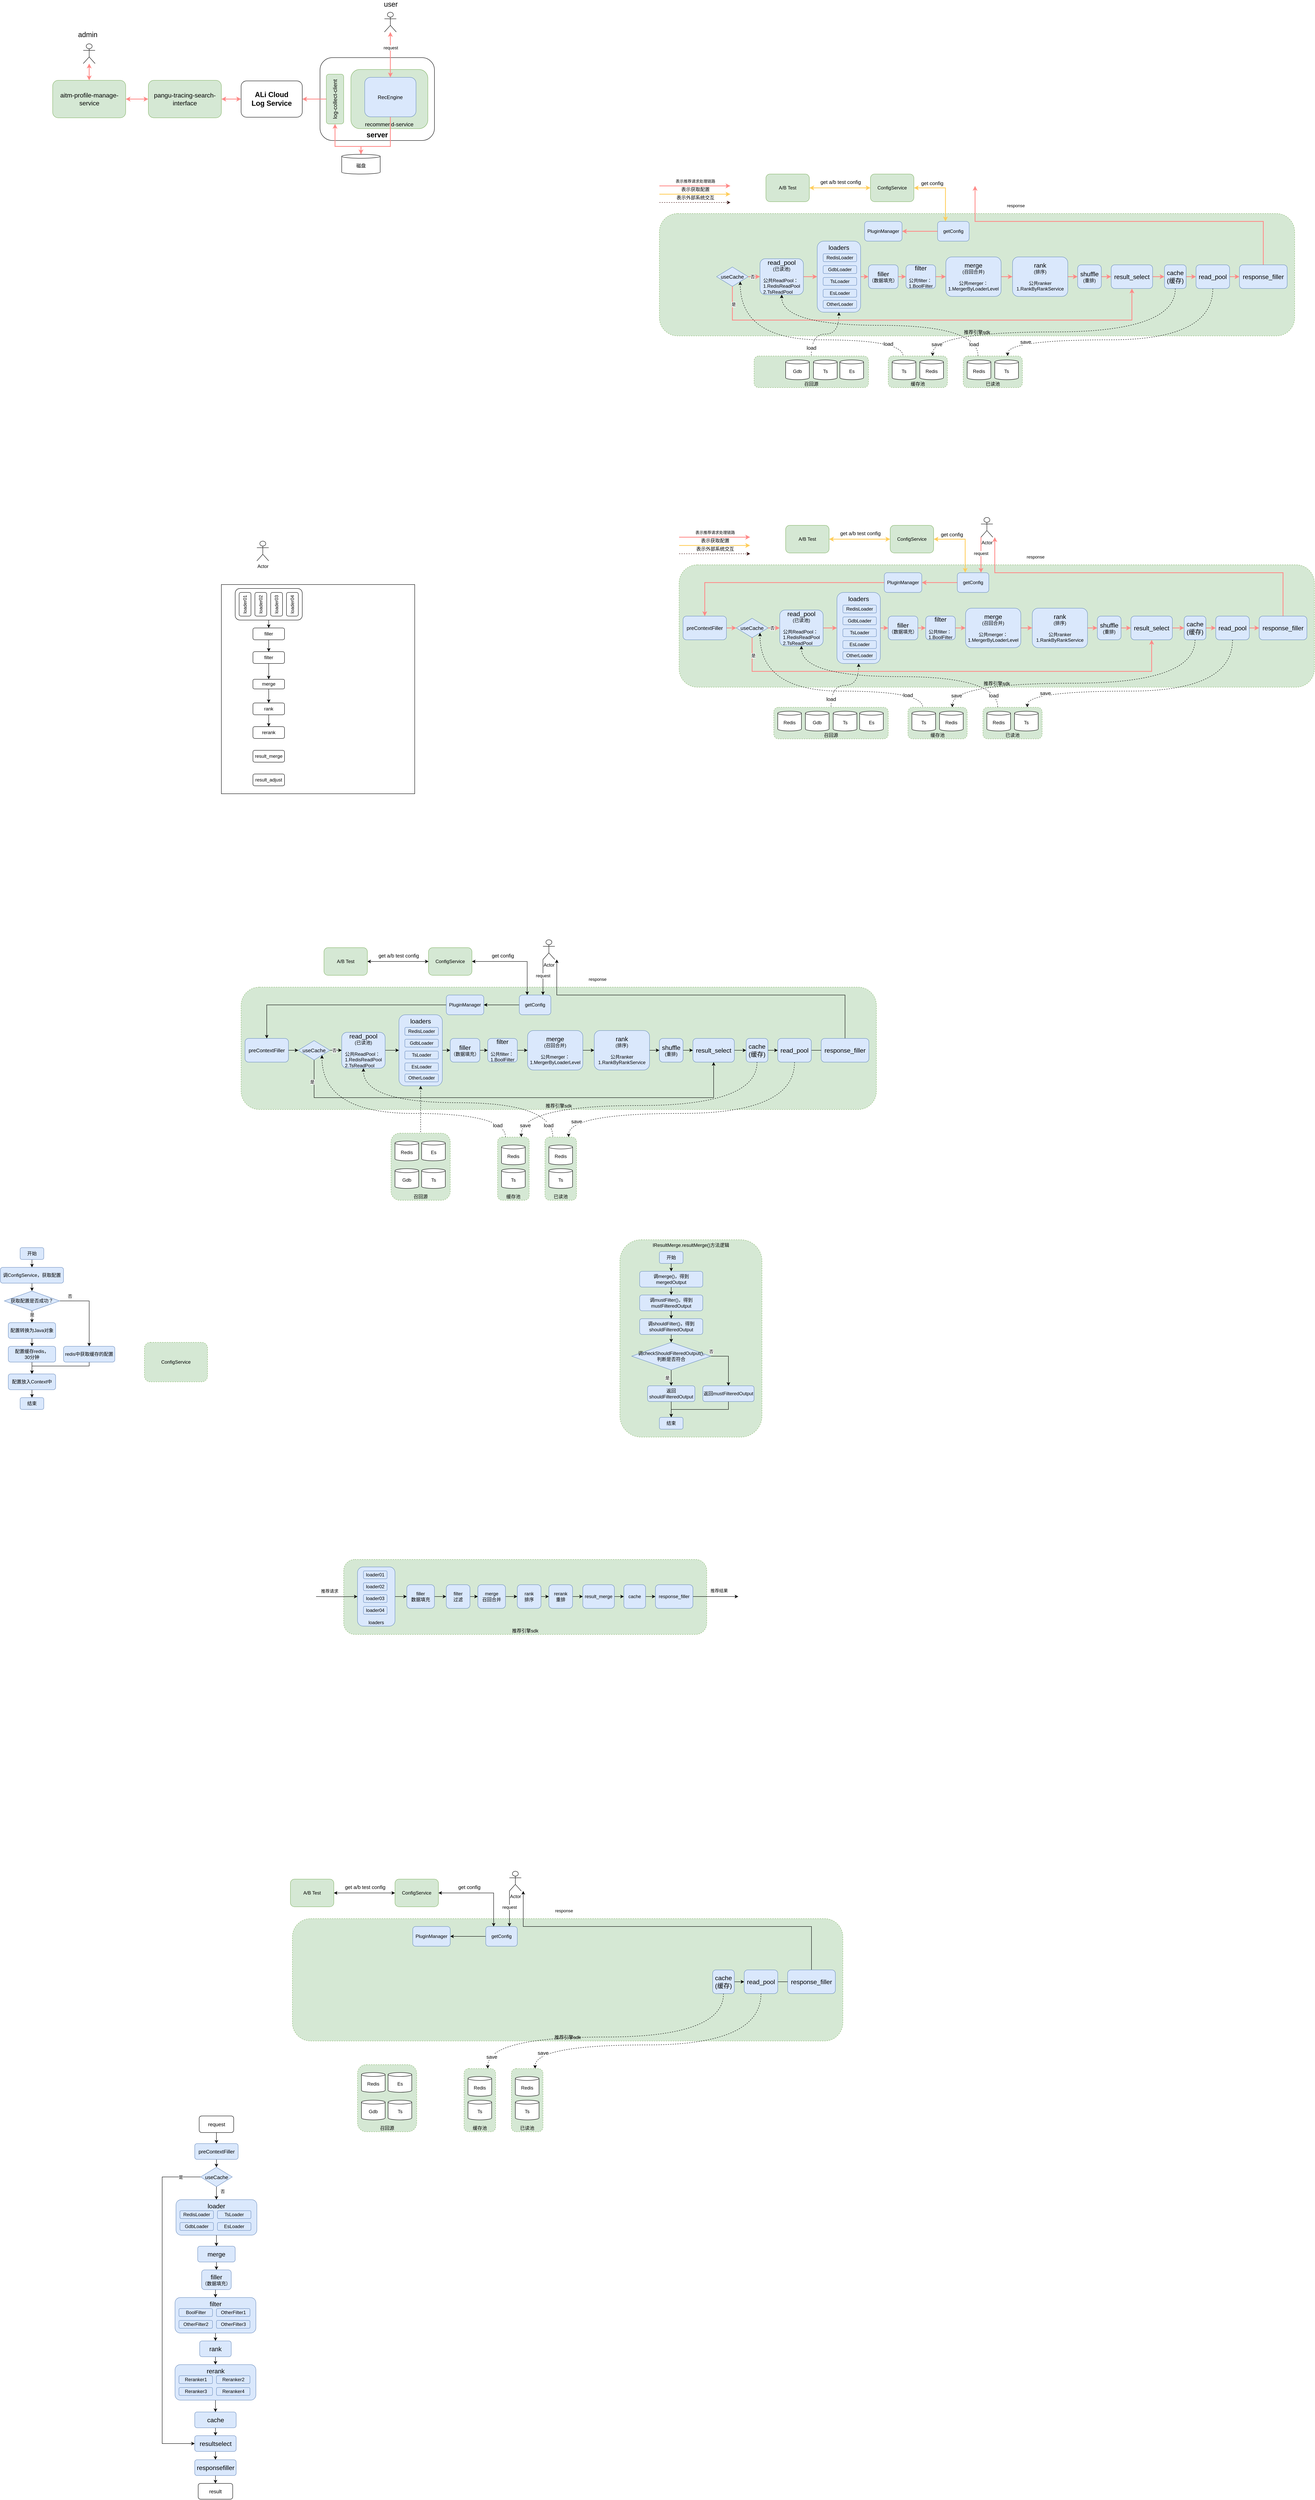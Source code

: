 <mxfile version="14.5.3" type="github">
  <diagram id="BgcMQl1EHjmCi2zKJHaM" name="Page-1">
    <mxGraphModel dx="2253" dy="1994" grid="1" gridSize="10" guides="1" tooltips="1" connect="1" arrows="1" fold="1" page="1" pageScale="1" pageWidth="827" pageHeight="1169" math="0" shadow="0">
      <root>
        <mxCell id="0" />
        <mxCell id="1" parent="0" />
        <mxCell id="qIAwIaP8Ghjz5ABNl7j5-84" value="server" style="rounded=1;whiteSpace=wrap;html=1;fontSize=18;fontStyle=1;verticalAlign=bottom;" vertex="1" parent="1">
          <mxGeometry x="390" y="-975" width="290" height="210" as="geometry" />
        </mxCell>
        <mxCell id="qIAwIaP8Ghjz5ABNl7j5-77" value="recommend-service" style="rounded=1;whiteSpace=wrap;html=1;verticalAlign=bottom;fillColor=#d5e8d4;strokeColor=#82b366;fontSize=14;" vertex="1" parent="1">
          <mxGeometry x="468.25" y="-945" width="195" height="150" as="geometry" />
        </mxCell>
        <mxCell id="L5QTWPpQT6Xu5OOCfE65-6" value="召回源" style="rounded=1;whiteSpace=wrap;html=1;verticalAlign=bottom;dashed=1;fillColor=#d5e8d4;strokeColor=#82b366;" parent="1" vertex="1">
          <mxGeometry x="570" y="1750" width="150" height="170" as="geometry" />
        </mxCell>
        <mxCell id="oHNjriFmRkjpIejKhcQx-60" value="IResultMerge.resultMerge()方法逻辑" style="rounded=1;whiteSpace=wrap;html=1;verticalAlign=top;dashed=1;fillColor=#d5e8d4;strokeColor=#82b366;" parent="1" vertex="1">
          <mxGeometry x="1150" y="2020" width="360" height="500" as="geometry" />
        </mxCell>
        <mxCell id="oHNjriFmRkjpIejKhcQx-58" value="推荐引擎sdk" style="rounded=1;whiteSpace=wrap;html=1;verticalAlign=bottom;dashed=1;fillColor=#d5e8d4;strokeColor=#82b366;" parent="1" vertex="1">
          <mxGeometry x="190" y="1380" width="1610" height="310" as="geometry" />
        </mxCell>
        <mxCell id="oHNjriFmRkjpIejKhcQx-2" value="" style="rounded=0;whiteSpace=wrap;html=1;" parent="1" vertex="1">
          <mxGeometry x="140" y="360" width="490" height="530" as="geometry" />
        </mxCell>
        <mxCell id="oHNjriFmRkjpIejKhcQx-17" style="edgeStyle=orthogonalEdgeStyle;rounded=0;orthogonalLoop=1;jettySize=auto;html=1;exitX=0.5;exitY=1;exitDx=0;exitDy=0;entryX=0.5;entryY=0;entryDx=0;entryDy=0;" parent="1" source="oHNjriFmRkjpIejKhcQx-15" target="oHNjriFmRkjpIejKhcQx-4" edge="1">
          <mxGeometry relative="1" as="geometry" />
        </mxCell>
        <mxCell id="oHNjriFmRkjpIejKhcQx-15" value="" style="rounded=1;whiteSpace=wrap;html=1;" parent="1" vertex="1">
          <mxGeometry x="175" y="370" width="170" height="80" as="geometry" />
        </mxCell>
        <mxCell id="oHNjriFmRkjpIejKhcQx-1" value="Actor" style="shape=umlActor;verticalLabelPosition=bottom;verticalAlign=top;html=1;outlineConnect=0;" parent="1" vertex="1">
          <mxGeometry x="230" y="250" width="30" height="50" as="geometry" />
        </mxCell>
        <mxCell id="oHNjriFmRkjpIejKhcQx-3" value="loader01" style="rounded=1;whiteSpace=wrap;html=1;horizontal=0;" parent="1" vertex="1">
          <mxGeometry x="185" y="380" width="30" height="60" as="geometry" />
        </mxCell>
        <mxCell id="oHNjriFmRkjpIejKhcQx-18" style="edgeStyle=orthogonalEdgeStyle;rounded=0;orthogonalLoop=1;jettySize=auto;html=1;exitX=0.5;exitY=1;exitDx=0;exitDy=0;entryX=0.5;entryY=0;entryDx=0;entryDy=0;" parent="1" source="oHNjriFmRkjpIejKhcQx-4" target="oHNjriFmRkjpIejKhcQx-5" edge="1">
          <mxGeometry relative="1" as="geometry" />
        </mxCell>
        <mxCell id="oHNjriFmRkjpIejKhcQx-4" value="filler" style="rounded=1;whiteSpace=wrap;html=1;" parent="1" vertex="1">
          <mxGeometry x="220" y="470" width="80" height="30" as="geometry" />
        </mxCell>
        <mxCell id="oHNjriFmRkjpIejKhcQx-19" style="edgeStyle=orthogonalEdgeStyle;rounded=0;orthogonalLoop=1;jettySize=auto;html=1;exitX=0.5;exitY=1;exitDx=0;exitDy=0;entryX=0.5;entryY=0;entryDx=0;entryDy=0;" parent="1" source="oHNjriFmRkjpIejKhcQx-5" target="oHNjriFmRkjpIejKhcQx-6" edge="1">
          <mxGeometry relative="1" as="geometry" />
        </mxCell>
        <mxCell id="oHNjriFmRkjpIejKhcQx-5" value="filter" style="rounded=1;whiteSpace=wrap;html=1;" parent="1" vertex="1">
          <mxGeometry x="220" y="530" width="80" height="30" as="geometry" />
        </mxCell>
        <mxCell id="oHNjriFmRkjpIejKhcQx-20" style="edgeStyle=orthogonalEdgeStyle;rounded=0;orthogonalLoop=1;jettySize=auto;html=1;exitX=0.5;exitY=1;exitDx=0;exitDy=0;entryX=0.5;entryY=0;entryDx=0;entryDy=0;" parent="1" source="oHNjriFmRkjpIejKhcQx-6" target="oHNjriFmRkjpIejKhcQx-7" edge="1">
          <mxGeometry relative="1" as="geometry" />
        </mxCell>
        <mxCell id="oHNjriFmRkjpIejKhcQx-6" value="merge" style="rounded=1;whiteSpace=wrap;html=1;" parent="1" vertex="1">
          <mxGeometry x="220" y="600" width="80" height="24.5" as="geometry" />
        </mxCell>
        <mxCell id="oHNjriFmRkjpIejKhcQx-21" style="edgeStyle=orthogonalEdgeStyle;rounded=0;orthogonalLoop=1;jettySize=auto;html=1;exitX=0.5;exitY=1;exitDx=0;exitDy=0;entryX=0.5;entryY=0;entryDx=0;entryDy=0;" parent="1" source="oHNjriFmRkjpIejKhcQx-7" target="oHNjriFmRkjpIejKhcQx-8" edge="1">
          <mxGeometry relative="1" as="geometry" />
        </mxCell>
        <mxCell id="oHNjriFmRkjpIejKhcQx-7" value="rank" style="rounded=1;whiteSpace=wrap;html=1;" parent="1" vertex="1">
          <mxGeometry x="220" y="660" width="80" height="30" as="geometry" />
        </mxCell>
        <mxCell id="oHNjriFmRkjpIejKhcQx-8" value="rerank" style="rounded=1;whiteSpace=wrap;html=1;" parent="1" vertex="1">
          <mxGeometry x="220" y="720" width="80" height="30" as="geometry" />
        </mxCell>
        <mxCell id="oHNjriFmRkjpIejKhcQx-9" value="&lt;span&gt;result_merge&lt;/span&gt;" style="rounded=1;whiteSpace=wrap;html=1;" parent="1" vertex="1">
          <mxGeometry x="220" y="780" width="80" height="30" as="geometry" />
        </mxCell>
        <mxCell id="oHNjriFmRkjpIejKhcQx-10" value="&lt;span&gt;result_adjust&lt;/span&gt;" style="rounded=1;whiteSpace=wrap;html=1;" parent="1" vertex="1">
          <mxGeometry x="220" y="840" width="80" height="30" as="geometry" />
        </mxCell>
        <mxCell id="oHNjriFmRkjpIejKhcQx-12" value="loader02" style="rounded=1;whiteSpace=wrap;html=1;horizontal=0;" parent="1" vertex="1">
          <mxGeometry x="225" y="380" width="30" height="60" as="geometry" />
        </mxCell>
        <mxCell id="oHNjriFmRkjpIejKhcQx-13" value="loader03" style="rounded=1;whiteSpace=wrap;html=1;horizontal=0;" parent="1" vertex="1">
          <mxGeometry x="265" y="380" width="30" height="60" as="geometry" />
        </mxCell>
        <mxCell id="oHNjriFmRkjpIejKhcQx-14" value="loader04" style="rounded=1;whiteSpace=wrap;html=1;horizontal=0;" parent="1" vertex="1">
          <mxGeometry x="305" y="380" width="30" height="60" as="geometry" />
        </mxCell>
        <mxCell id="oHNjriFmRkjpIejKhcQx-24" style="edgeStyle=orthogonalEdgeStyle;rounded=0;orthogonalLoop=1;jettySize=auto;html=1;exitX=1;exitY=0.5;exitDx=0;exitDy=0;entryX=0;entryY=0.5;entryDx=0;entryDy=0;" parent="1" source="oHNjriFmRkjpIejKhcQx-25" target="oHNjriFmRkjpIejKhcQx-29" edge="1">
          <mxGeometry relative="1" as="geometry" />
        </mxCell>
        <mxCell id="L5QTWPpQT6Xu5OOCfE65-7" style="edgeStyle=orthogonalEdgeStyle;rounded=0;orthogonalLoop=1;jettySize=auto;html=1;exitX=0.5;exitY=1;exitDx=0;exitDy=0;entryX=0.5;entryY=0;entryDx=0;entryDy=0;strokeColor=#000000;startArrow=classic;startFill=1;dashed=1;endArrow=none;endFill=0;" parent="1" source="oHNjriFmRkjpIejKhcQx-25" target="L5QTWPpQT6Xu5OOCfE65-6" edge="1">
          <mxGeometry relative="1" as="geometry" />
        </mxCell>
        <mxCell id="oHNjriFmRkjpIejKhcQx-25" value="&lt;font style=&quot;font-size: 16px&quot;&gt;loaders&lt;/font&gt;" style="rounded=1;whiteSpace=wrap;html=1;verticalAlign=top;fillColor=#dae8fc;strokeColor=#6c8ebf;" parent="1" vertex="1">
          <mxGeometry x="590" y="1450" width="110" height="180" as="geometry" />
        </mxCell>
        <mxCell id="oHNjriFmRkjpIejKhcQx-44" style="edgeStyle=orthogonalEdgeStyle;rounded=0;orthogonalLoop=1;jettySize=auto;html=1;exitX=0;exitY=1;exitDx=0;exitDy=0;exitPerimeter=0;entryX=0.75;entryY=0;entryDx=0;entryDy=0;" parent="1" source="oHNjriFmRkjpIejKhcQx-26" target="oHNjriFmRkjpIejKhcQx-48" edge="1">
          <mxGeometry relative="1" as="geometry">
            <mxPoint x="395" y="1404" as="targetPoint" />
          </mxGeometry>
        </mxCell>
        <mxCell id="oHNjriFmRkjpIejKhcQx-45" value="request" style="edgeLabel;html=1;align=center;verticalAlign=middle;resizable=0;points=[];" parent="oHNjriFmRkjpIejKhcQx-44" vertex="1" connectable="0">
          <mxGeometry x="0.028" y="1" relative="1" as="geometry">
            <mxPoint x="-1" y="-6" as="offset" />
          </mxGeometry>
        </mxCell>
        <mxCell id="oHNjriFmRkjpIejKhcQx-26" value="Actor" style="shape=umlActor;verticalLabelPosition=bottom;verticalAlign=top;html=1;outlineConnect=0;" parent="1" vertex="1">
          <mxGeometry x="955" y="1260" width="30" height="50" as="geometry" />
        </mxCell>
        <mxCell id="oHNjriFmRkjpIejKhcQx-27" value="RedisLoader" style="rounded=1;whiteSpace=wrap;html=1;horizontal=1;fillColor=#dae8fc;strokeColor=#6c8ebf;" parent="1" vertex="1">
          <mxGeometry x="605" y="1482" width="85" height="20" as="geometry" />
        </mxCell>
        <mxCell id="oHNjriFmRkjpIejKhcQx-28" style="edgeStyle=orthogonalEdgeStyle;rounded=0;orthogonalLoop=1;jettySize=auto;html=1;exitX=1;exitY=0.5;exitDx=0;exitDy=0;entryX=0;entryY=0.5;entryDx=0;entryDy=0;" parent="1" source="oHNjriFmRkjpIejKhcQx-29" target="oHNjriFmRkjpIejKhcQx-31" edge="1">
          <mxGeometry relative="1" as="geometry" />
        </mxCell>
        <mxCell id="oHNjriFmRkjpIejKhcQx-29" value="&lt;font style=&quot;font-size: 16px&quot;&gt;filler&lt;/font&gt;&lt;br&gt;（数据填充）" style="rounded=1;whiteSpace=wrap;html=1;fillColor=#dae8fc;strokeColor=#6c8ebf;" parent="1" vertex="1">
          <mxGeometry x="720" y="1510" width="75" height="60" as="geometry" />
        </mxCell>
        <mxCell id="oHNjriFmRkjpIejKhcQx-30" style="edgeStyle=orthogonalEdgeStyle;rounded=0;orthogonalLoop=1;jettySize=auto;html=1;exitX=1;exitY=0.5;exitDx=0;exitDy=0;entryX=0;entryY=0.5;entryDx=0;entryDy=0;" parent="1" source="oHNjriFmRkjpIejKhcQx-31" target="oHNjriFmRkjpIejKhcQx-33" edge="1">
          <mxGeometry relative="1" as="geometry" />
        </mxCell>
        <mxCell id="oHNjriFmRkjpIejKhcQx-31" value="&lt;font style=&quot;font-size: 16px&quot;&gt;filter&lt;/font&gt;&lt;br&gt;&lt;br&gt;&lt;div style=&quot;text-align: left&quot;&gt;&lt;span&gt;公共filter：&lt;/span&gt;&lt;/div&gt;&lt;div style=&quot;text-align: left&quot;&gt;&lt;span&gt;1.BoolFilter&lt;/span&gt;&lt;/div&gt;" style="rounded=1;whiteSpace=wrap;html=1;fillColor=#dae8fc;strokeColor=#6c8ebf;" parent="1" vertex="1">
          <mxGeometry x="815" y="1510" width="75" height="60" as="geometry" />
        </mxCell>
        <mxCell id="oHNjriFmRkjpIejKhcQx-32" style="edgeStyle=orthogonalEdgeStyle;rounded=0;orthogonalLoop=1;jettySize=auto;html=1;entryX=0;entryY=0.5;entryDx=0;entryDy=0;exitX=1;exitY=0.5;exitDx=0;exitDy=0;" parent="1" source="oHNjriFmRkjpIejKhcQx-33" target="oHNjriFmRkjpIejKhcQx-35" edge="1">
          <mxGeometry relative="1" as="geometry">
            <mxPoint x="1190" y="1512" as="sourcePoint" />
          </mxGeometry>
        </mxCell>
        <mxCell id="oHNjriFmRkjpIejKhcQx-33" value="&lt;font style=&quot;font-size: 16px&quot;&gt;merge&lt;/font&gt;&lt;br&gt;(召回合并)&lt;br&gt;&lt;br&gt;公共merger：&lt;br&gt;1.MergerByLoaderLevel" style="rounded=1;whiteSpace=wrap;html=1;fillColor=#dae8fc;strokeColor=#6c8ebf;" parent="1" vertex="1">
          <mxGeometry x="916" y="1490" width="140" height="100" as="geometry" />
        </mxCell>
        <mxCell id="oHNjriFmRkjpIejKhcQx-34" style="edgeStyle=orthogonalEdgeStyle;rounded=0;orthogonalLoop=1;jettySize=auto;html=1;exitX=1;exitY=0.5;exitDx=0;exitDy=0;entryX=0;entryY=0.5;entryDx=0;entryDy=0;" parent="1" source="oHNjriFmRkjpIejKhcQx-35" target="oHNjriFmRkjpIejKhcQx-36" edge="1">
          <mxGeometry relative="1" as="geometry" />
        </mxCell>
        <mxCell id="oHNjriFmRkjpIejKhcQx-35" value="&lt;font style=&quot;font-size: 16px&quot;&gt;rank&lt;/font&gt;&lt;br&gt;(排序)&lt;br&gt;&lt;br&gt;公共ranker&lt;br&gt;1.RankByRankService" style="rounded=1;whiteSpace=wrap;html=1;fillColor=#dae8fc;strokeColor=#6c8ebf;" parent="1" vertex="1">
          <mxGeometry x="1085" y="1490" width="140" height="100" as="geometry" />
        </mxCell>
        <mxCell id="oHNjriFmRkjpIejKhcQx-42" style="edgeStyle=orthogonalEdgeStyle;rounded=0;orthogonalLoop=1;jettySize=auto;html=1;exitX=1;exitY=0.5;exitDx=0;exitDy=0;entryX=0;entryY=0.5;entryDx=0;entryDy=0;" parent="1" source="oHNjriFmRkjpIejKhcQx-36" target="oHNjriFmRkjpIejKhcQx-37" edge="1">
          <mxGeometry relative="1" as="geometry" />
        </mxCell>
        <mxCell id="oHNjriFmRkjpIejKhcQx-36" value="&lt;font style=&quot;font-size: 16px&quot;&gt;shuffle&lt;/font&gt;&lt;br&gt;(重排)" style="rounded=1;whiteSpace=wrap;html=1;fillColor=#dae8fc;strokeColor=#6c8ebf;" parent="1" vertex="1">
          <mxGeometry x="1250" y="1510" width="60" height="60" as="geometry" />
        </mxCell>
        <mxCell id="oHNjriFmRkjpIejKhcQx-43" style="edgeStyle=orthogonalEdgeStyle;rounded=0;orthogonalLoop=1;jettySize=auto;html=1;entryX=0;entryY=0.5;entryDx=0;entryDy=0;exitX=1;exitY=0.5;exitDx=0;exitDy=0;" parent="1" source="oHNjriFmRkjpIejKhcQx-37" target="oHNjriFmRkjpIejKhcQx-38" edge="1">
          <mxGeometry relative="1" as="geometry">
            <mxPoint x="1510" y="1536" as="sourcePoint" />
          </mxGeometry>
        </mxCell>
        <mxCell id="oHNjriFmRkjpIejKhcQx-37" value="&lt;font style=&quot;font-size: 16px&quot;&gt;result_select&lt;/font&gt;" style="rounded=1;whiteSpace=wrap;html=1;fillColor=#dae8fc;strokeColor=#6c8ebf;" parent="1" vertex="1">
          <mxGeometry x="1335" y="1510" width="105" height="60" as="geometry" />
        </mxCell>
        <mxCell id="oHNjriFmRkjpIejKhcQx-46" style="edgeStyle=orthogonalEdgeStyle;rounded=0;orthogonalLoop=1;jettySize=auto;html=1;exitX=0.5;exitY=0;exitDx=0;exitDy=0;" parent="1" source="a8DRVDtJjJYnGcTuRqAY-1" edge="1">
          <mxGeometry relative="1" as="geometry">
            <mxPoint x="990" y="1310" as="targetPoint" />
            <Array as="points">
              <mxPoint x="1721" y="1400" />
              <mxPoint x="990" y="1400" />
            </Array>
          </mxGeometry>
        </mxCell>
        <mxCell id="oHNjriFmRkjpIejKhcQx-47" value="response" style="edgeLabel;html=1;align=center;verticalAlign=middle;resizable=0;points=[];" parent="oHNjriFmRkjpIejKhcQx-46" vertex="1" connectable="0">
          <mxGeometry x="0.303" y="-1" relative="1" as="geometry">
            <mxPoint x="-131.5" y="-39" as="offset" />
          </mxGeometry>
        </mxCell>
        <mxCell id="a8DRVDtJjJYnGcTuRqAY-2" style="edgeStyle=orthogonalEdgeStyle;rounded=0;orthogonalLoop=1;jettySize=auto;html=1;exitX=1;exitY=0.5;exitDx=0;exitDy=0;entryX=0;entryY=0.5;entryDx=0;entryDy=0;" parent="1" source="oHNjriFmRkjpIejKhcQx-38" target="L5QTWPpQT6Xu5OOCfE65-25" edge="1">
          <mxGeometry relative="1" as="geometry" />
        </mxCell>
        <mxCell id="L5QTWPpQT6Xu5OOCfE65-33" style="edgeStyle=orthogonalEdgeStyle;curved=1;rounded=0;orthogonalLoop=1;jettySize=auto;html=1;exitX=0.5;exitY=1;exitDx=0;exitDy=0;entryX=0.75;entryY=0;entryDx=0;entryDy=0;dashed=1;startArrow=none;startFill=0;endArrow=classic;endFill=1;strokeColor=#000000;fontSize=13;" parent="1" source="oHNjriFmRkjpIejKhcQx-38" target="L5QTWPpQT6Xu5OOCfE65-15" edge="1">
          <mxGeometry relative="1" as="geometry">
            <Array as="points">
              <mxPoint x="1497" y="1680" />
              <mxPoint x="900" y="1680" />
            </Array>
          </mxGeometry>
        </mxCell>
        <mxCell id="L5QTWPpQT6Xu5OOCfE65-35" value="save" style="edgeLabel;html=1;align=center;verticalAlign=middle;resizable=0;points=[];fontSize=13;" parent="L5QTWPpQT6Xu5OOCfE65-33" vertex="1" connectable="0">
          <mxGeometry x="0.923" y="10" relative="1" as="geometry">
            <mxPoint as="offset" />
          </mxGeometry>
        </mxCell>
        <mxCell id="oHNjriFmRkjpIejKhcQx-38" value="&lt;span&gt;&lt;font style=&quot;font-size: 16px&quot;&gt;cache&lt;br&gt;(缓存)&lt;br&gt;&lt;/font&gt;&lt;/span&gt;" style="rounded=1;whiteSpace=wrap;html=1;fillColor=#dae8fc;strokeColor=#6c8ebf;" parent="1" vertex="1">
          <mxGeometry x="1470" y="1510" width="55" height="60" as="geometry" />
        </mxCell>
        <mxCell id="oHNjriFmRkjpIejKhcQx-39" value="GdbLoader" style="rounded=1;whiteSpace=wrap;html=1;horizontal=1;fillColor=#dae8fc;strokeColor=#6c8ebf;" parent="1" vertex="1">
          <mxGeometry x="605" y="1512" width="85" height="20" as="geometry" />
        </mxCell>
        <mxCell id="oHNjriFmRkjpIejKhcQx-40" value="TsLoader" style="rounded=1;whiteSpace=wrap;html=1;horizontal=1;fillColor=#dae8fc;strokeColor=#6c8ebf;" parent="1" vertex="1">
          <mxGeometry x="605" y="1542" width="85" height="20" as="geometry" />
        </mxCell>
        <mxCell id="oHNjriFmRkjpIejKhcQx-41" value="EsLoader" style="rounded=1;whiteSpace=wrap;html=1;horizontal=1;fillColor=#dae8fc;strokeColor=#6c8ebf;" parent="1" vertex="1">
          <mxGeometry x="605" y="1572" width="85" height="20" as="geometry" />
        </mxCell>
        <mxCell id="oHNjriFmRkjpIejKhcQx-50" style="edgeStyle=orthogonalEdgeStyle;rounded=0;orthogonalLoop=1;jettySize=auto;html=1;exitX=0;exitY=0.5;exitDx=0;exitDy=0;entryX=1;entryY=0.5;entryDx=0;entryDy=0;fillColor=#dae8fc;" parent="1" source="oHNjriFmRkjpIejKhcQx-48" target="oHNjriFmRkjpIejKhcQx-49" edge="1">
          <mxGeometry relative="1" as="geometry" />
        </mxCell>
        <mxCell id="oHNjriFmRkjpIejKhcQx-54" style="edgeStyle=orthogonalEdgeStyle;rounded=0;orthogonalLoop=1;jettySize=auto;html=1;exitX=0.25;exitY=0;exitDx=0;exitDy=0;entryX=1;entryY=0.5;entryDx=0;entryDy=0;startArrow=classic;startFill=1;" parent="1" source="oHNjriFmRkjpIejKhcQx-48" target="oHNjriFmRkjpIejKhcQx-52" edge="1">
          <mxGeometry relative="1" as="geometry" />
        </mxCell>
        <mxCell id="L5QTWPpQT6Xu5OOCfE65-27" value="get config" style="edgeLabel;html=1;align=center;verticalAlign=middle;resizable=0;points=[];fontSize=13;" parent="oHNjriFmRkjpIejKhcQx-54" vertex="1" connectable="0">
          <mxGeometry x="0.001" relative="1" as="geometry">
            <mxPoint x="-34.64" y="-15" as="offset" />
          </mxGeometry>
        </mxCell>
        <mxCell id="oHNjriFmRkjpIejKhcQx-48" value="getConfig" style="rounded=1;whiteSpace=wrap;html=1;verticalAlign=middle;fillColor=#dae8fc;strokeColor=#6c8ebf;" parent="1" vertex="1">
          <mxGeometry x="895" y="1400" width="80" height="50" as="geometry" />
        </mxCell>
        <mxCell id="oHNjriFmRkjpIejKhcQx-51" style="edgeStyle=orthogonalEdgeStyle;rounded=0;orthogonalLoop=1;jettySize=auto;html=1;exitX=0;exitY=0.5;exitDx=0;exitDy=0;entryX=0.5;entryY=0;entryDx=0;entryDy=0;" parent="1" source="oHNjriFmRkjpIejKhcQx-49" target="a8DRVDtJjJYnGcTuRqAY-3" edge="1">
          <mxGeometry relative="1" as="geometry" />
        </mxCell>
        <mxCell id="oHNjriFmRkjpIejKhcQx-49" value="PluginManager" style="rounded=1;whiteSpace=wrap;html=1;verticalAlign=middle;fillColor=#dae8fc;strokeColor=#6c8ebf;" parent="1" vertex="1">
          <mxGeometry x="710" y="1400" width="95" height="50" as="geometry" />
        </mxCell>
        <mxCell id="oHNjriFmRkjpIejKhcQx-55" style="edgeStyle=orthogonalEdgeStyle;rounded=0;orthogonalLoop=1;jettySize=auto;html=1;exitX=0;exitY=0.5;exitDx=0;exitDy=0;entryX=1;entryY=0.5;entryDx=0;entryDy=0;startArrow=classic;startFill=1;" parent="1" source="oHNjriFmRkjpIejKhcQx-52" target="oHNjriFmRkjpIejKhcQx-53" edge="1">
          <mxGeometry relative="1" as="geometry" />
        </mxCell>
        <mxCell id="L5QTWPpQT6Xu5OOCfE65-28" value="get a/b test config" style="edgeLabel;html=1;align=center;verticalAlign=middle;resizable=0;points=[];fontSize=13;" parent="oHNjriFmRkjpIejKhcQx-55" vertex="1" connectable="0">
          <mxGeometry x="0.242" y="2" relative="1" as="geometry">
            <mxPoint x="20.71" y="-17" as="offset" />
          </mxGeometry>
        </mxCell>
        <mxCell id="oHNjriFmRkjpIejKhcQx-52" value="ConfigService" style="rounded=1;whiteSpace=wrap;html=1;verticalAlign=middle;fillColor=#d5e8d4;strokeColor=#82b366;" parent="1" vertex="1">
          <mxGeometry x="665" y="1280" width="110" height="70" as="geometry" />
        </mxCell>
        <mxCell id="oHNjriFmRkjpIejKhcQx-53" value="A/B Test" style="rounded=1;whiteSpace=wrap;html=1;verticalAlign=middle;fillColor=#d5e8d4;strokeColor=#82b366;" parent="1" vertex="1">
          <mxGeometry x="400" y="1280" width="110" height="70" as="geometry" />
        </mxCell>
        <mxCell id="oHNjriFmRkjpIejKhcQx-64" style="edgeStyle=orthogonalEdgeStyle;rounded=0;orthogonalLoop=1;jettySize=auto;html=1;exitX=0.5;exitY=1;exitDx=0;exitDy=0;startArrow=none;startFill=0;" parent="1" source="oHNjriFmRkjpIejKhcQx-59" target="oHNjriFmRkjpIejKhcQx-62" edge="1">
          <mxGeometry relative="1" as="geometry" />
        </mxCell>
        <mxCell id="oHNjriFmRkjpIejKhcQx-59" value="开始" style="rounded=1;whiteSpace=wrap;html=1;fillColor=#dae8fc;strokeColor=#6c8ebf;" parent="1" vertex="1">
          <mxGeometry x="-370" y="2040" width="60" height="30" as="geometry" />
        </mxCell>
        <mxCell id="oHNjriFmRkjpIejKhcQx-61" value="ConfigService" style="rounded=1;whiteSpace=wrap;html=1;verticalAlign=middle;dashed=1;fillColor=#d5e8d4;strokeColor=#82b366;" parent="1" vertex="1">
          <mxGeometry x="-55" y="2280" width="160" height="100" as="geometry" />
        </mxCell>
        <mxCell id="oHNjriFmRkjpIejKhcQx-65" style="edgeStyle=orthogonalEdgeStyle;rounded=0;orthogonalLoop=1;jettySize=auto;html=1;exitX=0.5;exitY=1;exitDx=0;exitDy=0;entryX=0.5;entryY=0;entryDx=0;entryDy=0;startArrow=none;startFill=0;" parent="1" source="oHNjriFmRkjpIejKhcQx-62" target="oHNjriFmRkjpIejKhcQx-63" edge="1">
          <mxGeometry relative="1" as="geometry" />
        </mxCell>
        <mxCell id="oHNjriFmRkjpIejKhcQx-62" value="调ConfigService，获取配置" style="rounded=1;whiteSpace=wrap;html=1;fillColor=#dae8fc;strokeColor=#6c8ebf;" parent="1" vertex="1">
          <mxGeometry x="-420" y="2090" width="160" height="40" as="geometry" />
        </mxCell>
        <mxCell id="oHNjriFmRkjpIejKhcQx-67" value="" style="edgeStyle=orthogonalEdgeStyle;rounded=0;orthogonalLoop=1;jettySize=auto;html=1;startArrow=none;startFill=0;entryX=0.5;entryY=0;entryDx=0;entryDy=0;" parent="1" source="oHNjriFmRkjpIejKhcQx-63" target="oHNjriFmRkjpIejKhcQx-68" edge="1">
          <mxGeometry relative="1" as="geometry">
            <mxPoint x="-340" y="2250" as="targetPoint" />
          </mxGeometry>
        </mxCell>
        <mxCell id="oHNjriFmRkjpIejKhcQx-69" value="是" style="edgeLabel;html=1;align=center;verticalAlign=middle;resizable=0;points=[];" parent="oHNjriFmRkjpIejKhcQx-67" vertex="1" connectable="0">
          <mxGeometry x="-0.253" y="3" relative="1" as="geometry">
            <mxPoint x="-3" y="-8.33" as="offset" />
          </mxGeometry>
        </mxCell>
        <mxCell id="oHNjriFmRkjpIejKhcQx-73" style="edgeStyle=orthogonalEdgeStyle;rounded=0;orthogonalLoop=1;jettySize=auto;html=1;exitX=1;exitY=0.5;exitDx=0;exitDy=0;entryX=0.5;entryY=0;entryDx=0;entryDy=0;startArrow=none;startFill=0;" parent="1" source="oHNjriFmRkjpIejKhcQx-63" target="oHNjriFmRkjpIejKhcQx-72" edge="1">
          <mxGeometry relative="1" as="geometry" />
        </mxCell>
        <mxCell id="oHNjriFmRkjpIejKhcQx-74" value="否" style="edgeLabel;html=1;align=center;verticalAlign=middle;resizable=0;points=[];" parent="oHNjriFmRkjpIejKhcQx-73" vertex="1" connectable="0">
          <mxGeometry x="-0.261" y="-1" relative="1" as="geometry">
            <mxPoint x="-44" y="-13.33" as="offset" />
          </mxGeometry>
        </mxCell>
        <mxCell id="oHNjriFmRkjpIejKhcQx-63" value="获取配置是否成功？" style="rhombus;whiteSpace=wrap;html=1;fillColor=#dae8fc;strokeColor=#6c8ebf;" parent="1" vertex="1">
          <mxGeometry x="-410" y="2150" width="140" height="50" as="geometry" />
        </mxCell>
        <mxCell id="oHNjriFmRkjpIejKhcQx-71" style="edgeStyle=orthogonalEdgeStyle;rounded=0;orthogonalLoop=1;jettySize=auto;html=1;exitX=0.5;exitY=1;exitDx=0;exitDy=0;entryX=0.5;entryY=0;entryDx=0;entryDy=0;startArrow=none;startFill=0;" parent="1" source="oHNjriFmRkjpIejKhcQx-68" target="oHNjriFmRkjpIejKhcQx-70" edge="1">
          <mxGeometry relative="1" as="geometry" />
        </mxCell>
        <mxCell id="oHNjriFmRkjpIejKhcQx-68" value="配置转换为Java对象" style="rounded=1;whiteSpace=wrap;html=1;fillColor=#dae8fc;strokeColor=#6c8ebf;" parent="1" vertex="1">
          <mxGeometry x="-400" y="2230" width="120" height="40" as="geometry" />
        </mxCell>
        <mxCell id="oHNjriFmRkjpIejKhcQx-76" style="edgeStyle=orthogonalEdgeStyle;rounded=0;orthogonalLoop=1;jettySize=auto;html=1;exitX=0.5;exitY=1;exitDx=0;exitDy=0;entryX=0.5;entryY=0;entryDx=0;entryDy=0;startArrow=none;startFill=0;" parent="1" source="oHNjriFmRkjpIejKhcQx-70" target="oHNjriFmRkjpIejKhcQx-75" edge="1">
          <mxGeometry relative="1" as="geometry" />
        </mxCell>
        <mxCell id="oHNjriFmRkjpIejKhcQx-70" value="配置缓存redis，&lt;br&gt;30分钟" style="rounded=1;whiteSpace=wrap;html=1;fillColor=#dae8fc;strokeColor=#6c8ebf;" parent="1" vertex="1">
          <mxGeometry x="-400" y="2290" width="120" height="40" as="geometry" />
        </mxCell>
        <mxCell id="oHNjriFmRkjpIejKhcQx-77" style="edgeStyle=orthogonalEdgeStyle;rounded=0;orthogonalLoop=1;jettySize=auto;html=1;exitX=0.5;exitY=1;exitDx=0;exitDy=0;startArrow=none;startFill=0;entryX=0.5;entryY=0;entryDx=0;entryDy=0;" parent="1" source="oHNjriFmRkjpIejKhcQx-72" target="oHNjriFmRkjpIejKhcQx-75" edge="1">
          <mxGeometry relative="1" as="geometry">
            <mxPoint x="-340" y="2410" as="targetPoint" />
            <Array as="points">
              <mxPoint x="-195" y="2340" />
              <mxPoint x="-340" y="2340" />
            </Array>
          </mxGeometry>
        </mxCell>
        <mxCell id="oHNjriFmRkjpIejKhcQx-72" value="redis中获取缓存的配置" style="rounded=1;whiteSpace=wrap;html=1;fillColor=#dae8fc;strokeColor=#6c8ebf;" parent="1" vertex="1">
          <mxGeometry x="-260" y="2290" width="130" height="40" as="geometry" />
        </mxCell>
        <mxCell id="oHNjriFmRkjpIejKhcQx-80" style="edgeStyle=orthogonalEdgeStyle;rounded=0;orthogonalLoop=1;jettySize=auto;html=1;exitX=0.5;exitY=1;exitDx=0;exitDy=0;entryX=0.5;entryY=0;entryDx=0;entryDy=0;startArrow=none;startFill=0;" parent="1" source="oHNjriFmRkjpIejKhcQx-75" target="oHNjriFmRkjpIejKhcQx-78" edge="1">
          <mxGeometry relative="1" as="geometry" />
        </mxCell>
        <mxCell id="oHNjriFmRkjpIejKhcQx-75" value="配置放入Context中" style="rounded=1;whiteSpace=wrap;html=1;fillColor=#dae8fc;strokeColor=#6c8ebf;" parent="1" vertex="1">
          <mxGeometry x="-400" y="2360" width="120" height="40" as="geometry" />
        </mxCell>
        <mxCell id="oHNjriFmRkjpIejKhcQx-78" value="结束" style="rounded=1;whiteSpace=wrap;html=1;fillColor=#dae8fc;strokeColor=#6c8ebf;" parent="1" vertex="1">
          <mxGeometry x="-370" y="2420" width="60" height="30" as="geometry" />
        </mxCell>
        <mxCell id="a8DRVDtJjJYnGcTuRqAY-1" value="&lt;span&gt;&lt;font style=&quot;font-size: 16px&quot;&gt;response_filler&lt;/font&gt;&lt;/span&gt;" style="rounded=1;whiteSpace=wrap;html=1;fillColor=#dae8fc;strokeColor=#6c8ebf;" parent="1" vertex="1">
          <mxGeometry x="1660" y="1510" width="121" height="60" as="geometry" />
        </mxCell>
        <mxCell id="a8DRVDtJjJYnGcTuRqAY-6" style="edgeStyle=orthogonalEdgeStyle;rounded=0;orthogonalLoop=1;jettySize=auto;html=1;exitX=1;exitY=0.5;exitDx=0;exitDy=0;entryX=0;entryY=0.5;entryDx=0;entryDy=0;" parent="1" source="a8DRVDtJjJYnGcTuRqAY-3" target="a8DRVDtJjJYnGcTuRqAY-5" edge="1">
          <mxGeometry relative="1" as="geometry" />
        </mxCell>
        <mxCell id="a8DRVDtJjJYnGcTuRqAY-3" value="preContextFiller" style="rounded=1;whiteSpace=wrap;html=1;fillColor=#dae8fc;strokeColor=#6c8ebf;fontSize=13;" parent="1" vertex="1">
          <mxGeometry x="200" y="1510" width="110" height="60" as="geometry" />
        </mxCell>
        <mxCell id="a8DRVDtJjJYnGcTuRqAY-7" style="edgeStyle=orthogonalEdgeStyle;rounded=0;orthogonalLoop=1;jettySize=auto;html=1;exitX=1;exitY=0.5;exitDx=0;exitDy=0;entryX=0;entryY=0.5;entryDx=0;entryDy=0;" parent="1" source="a8DRVDtJjJYnGcTuRqAY-5" target="L5QTWPpQT6Xu5OOCfE65-13" edge="1">
          <mxGeometry relative="1" as="geometry" />
        </mxCell>
        <mxCell id="a8DRVDtJjJYnGcTuRqAY-10" value="否" style="edgeLabel;html=1;align=center;verticalAlign=middle;resizable=0;points=[];" parent="a8DRVDtJjJYnGcTuRqAY-7" vertex="1" connectable="0">
          <mxGeometry x="-0.265" y="1" relative="1" as="geometry">
            <mxPoint y="1" as="offset" />
          </mxGeometry>
        </mxCell>
        <mxCell id="a8DRVDtJjJYnGcTuRqAY-8" style="edgeStyle=orthogonalEdgeStyle;rounded=0;orthogonalLoop=1;jettySize=auto;html=1;exitX=0.5;exitY=1;exitDx=0;exitDy=0;entryX=0.5;entryY=1;entryDx=0;entryDy=0;" parent="1" source="a8DRVDtJjJYnGcTuRqAY-5" target="oHNjriFmRkjpIejKhcQx-37" edge="1">
          <mxGeometry relative="1" as="geometry">
            <Array as="points">
              <mxPoint x="400" y="1660" />
              <mxPoint x="1201" y="1660" />
            </Array>
          </mxGeometry>
        </mxCell>
        <mxCell id="a8DRVDtJjJYnGcTuRqAY-9" value="是" style="edgeLabel;html=1;align=center;verticalAlign=middle;resizable=0;points=[];" parent="a8DRVDtJjJYnGcTuRqAY-8" vertex="1" connectable="0">
          <mxGeometry x="-0.816" y="-1" relative="1" as="geometry">
            <mxPoint x="-20" y="-41" as="offset" />
          </mxGeometry>
        </mxCell>
        <mxCell id="L5QTWPpQT6Xu5OOCfE65-32" style="edgeStyle=orthogonalEdgeStyle;curved=1;rounded=0;orthogonalLoop=1;jettySize=auto;html=1;exitX=1;exitY=1;exitDx=0;exitDy=0;entryX=0.25;entryY=0;entryDx=0;entryDy=0;dashed=1;startArrow=classic;startFill=1;endArrow=none;endFill=0;strokeColor=#000000;fontSize=13;" parent="1" source="a8DRVDtJjJYnGcTuRqAY-5" target="L5QTWPpQT6Xu5OOCfE65-15" edge="1">
          <mxGeometry relative="1" as="geometry">
            <Array as="points">
              <mxPoint x="395" y="1700" />
              <mxPoint x="860" y="1700" />
            </Array>
          </mxGeometry>
        </mxCell>
        <mxCell id="L5QTWPpQT6Xu5OOCfE65-36" value="load" style="edgeLabel;html=1;align=center;verticalAlign=middle;resizable=0;points=[];fontSize=13;" parent="L5QTWPpQT6Xu5OOCfE65-32" vertex="1" connectable="0">
          <mxGeometry x="0.699" y="-21" relative="1" as="geometry">
            <mxPoint x="21.32" y="9" as="offset" />
          </mxGeometry>
        </mxCell>
        <mxCell id="a8DRVDtJjJYnGcTuRqAY-5" value="useCache" style="rhombus;whiteSpace=wrap;html=1;fillColor=#dae8fc;strokeColor=#6c8ebf;fontSize=13;" parent="1" vertex="1">
          <mxGeometry x="335" y="1515.5" width="80" height="49" as="geometry" />
        </mxCell>
        <mxCell id="a8DRVDtJjJYnGcTuRqAY-12" style="edgeStyle=orthogonalEdgeStyle;rounded=0;orthogonalLoop=1;jettySize=auto;html=1;exitX=0.5;exitY=1;exitDx=0;exitDy=0;startArrow=none;startFill=0;" parent="1" source="a8DRVDtJjJYnGcTuRqAY-13" target="a8DRVDtJjJYnGcTuRqAY-15" edge="1">
          <mxGeometry relative="1" as="geometry" />
        </mxCell>
        <mxCell id="a8DRVDtJjJYnGcTuRqAY-13" value="开始" style="rounded=1;whiteSpace=wrap;html=1;fillColor=#dae8fc;strokeColor=#6c8ebf;" parent="1" vertex="1">
          <mxGeometry x="1250" y="2050" width="60" height="30" as="geometry" />
        </mxCell>
        <mxCell id="a8DRVDtJjJYnGcTuRqAY-14" style="edgeStyle=orthogonalEdgeStyle;rounded=0;orthogonalLoop=1;jettySize=auto;html=1;exitX=0.5;exitY=1;exitDx=0;exitDy=0;startArrow=none;startFill=0;" parent="1" source="a8DRVDtJjJYnGcTuRqAY-15" target="a8DRVDtJjJYnGcTuRqAY-30" edge="1">
          <mxGeometry relative="1" as="geometry" />
        </mxCell>
        <mxCell id="a8DRVDtJjJYnGcTuRqAY-15" value="&lt;span&gt;调merge()，得到mergedOutput&lt;/span&gt;" style="rounded=1;whiteSpace=wrap;html=1;fillColor=#dae8fc;strokeColor=#6c8ebf;" parent="1" vertex="1">
          <mxGeometry x="1200" y="2100" width="160" height="40" as="geometry" />
        </mxCell>
        <mxCell id="a8DRVDtJjJYnGcTuRqAY-16" value="" style="edgeStyle=orthogonalEdgeStyle;rounded=0;orthogonalLoop=1;jettySize=auto;html=1;startArrow=none;startFill=0;entryX=0.5;entryY=0;entryDx=0;entryDy=0;exitX=0.5;exitY=1;exitDx=0;exitDy=0;" parent="1" source="a8DRVDtJjJYnGcTuRqAY-20" target="a8DRVDtJjJYnGcTuRqAY-22" edge="1">
          <mxGeometry relative="1" as="geometry">
            <mxPoint x="1280" y="2410" as="targetPoint" />
            <mxPoint x="1280" y="2370" as="sourcePoint" />
          </mxGeometry>
        </mxCell>
        <mxCell id="a8DRVDtJjJYnGcTuRqAY-17" value="是" style="edgeLabel;html=1;align=center;verticalAlign=middle;resizable=0;points=[];" parent="a8DRVDtJjJYnGcTuRqAY-16" vertex="1" connectable="0">
          <mxGeometry x="-0.253" y="3" relative="1" as="geometry">
            <mxPoint x="-13" y="5" as="offset" />
          </mxGeometry>
        </mxCell>
        <mxCell id="a8DRVDtJjJYnGcTuRqAY-18" style="edgeStyle=orthogonalEdgeStyle;rounded=0;orthogonalLoop=1;jettySize=auto;html=1;exitX=1;exitY=0.5;exitDx=0;exitDy=0;entryX=0.5;entryY=0;entryDx=0;entryDy=0;startArrow=none;startFill=0;" parent="1" source="a8DRVDtJjJYnGcTuRqAY-20" target="a8DRVDtJjJYnGcTuRqAY-26" edge="1">
          <mxGeometry relative="1" as="geometry" />
        </mxCell>
        <mxCell id="a8DRVDtJjJYnGcTuRqAY-19" value="否" style="edgeLabel;html=1;align=center;verticalAlign=middle;resizable=0;points=[];" parent="a8DRVDtJjJYnGcTuRqAY-18" vertex="1" connectable="0">
          <mxGeometry x="-0.261" y="-1" relative="1" as="geometry">
            <mxPoint x="-44" y="-13.33" as="offset" />
          </mxGeometry>
        </mxCell>
        <mxCell id="a8DRVDtJjJYnGcTuRqAY-20" value="调checkShouldFilteredOutput(),&lt;br&gt;判断是否符合" style="rhombus;whiteSpace=wrap;html=1;fillColor=#dae8fc;strokeColor=#6c8ebf;" parent="1" vertex="1">
          <mxGeometry x="1180" y="2280" width="200" height="70" as="geometry" />
        </mxCell>
        <mxCell id="a8DRVDtJjJYnGcTuRqAY-21" style="edgeStyle=orthogonalEdgeStyle;rounded=0;orthogonalLoop=1;jettySize=auto;html=1;exitX=0.5;exitY=1;exitDx=0;exitDy=0;entryX=0.5;entryY=0;entryDx=0;entryDy=0;startArrow=none;startFill=0;" parent="1" source="a8DRVDtJjJYnGcTuRqAY-22" target="a8DRVDtJjJYnGcTuRqAY-29" edge="1">
          <mxGeometry relative="1" as="geometry">
            <mxPoint x="1280" y="2450" as="targetPoint" />
          </mxGeometry>
        </mxCell>
        <mxCell id="a8DRVDtJjJYnGcTuRqAY-22" value="返回shouldFilteredOutput" style="rounded=1;whiteSpace=wrap;html=1;fillColor=#dae8fc;strokeColor=#6c8ebf;" parent="1" vertex="1">
          <mxGeometry x="1220" y="2390" width="120" height="40" as="geometry" />
        </mxCell>
        <mxCell id="a8DRVDtJjJYnGcTuRqAY-35" style="edgeStyle=orthogonalEdgeStyle;rounded=0;orthogonalLoop=1;jettySize=auto;html=1;exitX=0.5;exitY=1;exitDx=0;exitDy=0;entryX=0.5;entryY=0;entryDx=0;entryDy=0;" parent="1" source="a8DRVDtJjJYnGcTuRqAY-26" target="a8DRVDtJjJYnGcTuRqAY-29" edge="1">
          <mxGeometry relative="1" as="geometry" />
        </mxCell>
        <mxCell id="a8DRVDtJjJYnGcTuRqAY-26" value="返回mustFilteredOutput" style="rounded=1;whiteSpace=wrap;html=1;fillColor=#dae8fc;strokeColor=#6c8ebf;" parent="1" vertex="1">
          <mxGeometry x="1360" y="2390" width="130" height="40" as="geometry" />
        </mxCell>
        <mxCell id="a8DRVDtJjJYnGcTuRqAY-29" value="结束" style="rounded=1;whiteSpace=wrap;html=1;fillColor=#dae8fc;strokeColor=#6c8ebf;" parent="1" vertex="1">
          <mxGeometry x="1250" y="2470" width="60" height="30" as="geometry" />
        </mxCell>
        <mxCell id="a8DRVDtJjJYnGcTuRqAY-33" style="edgeStyle=orthogonalEdgeStyle;rounded=0;orthogonalLoop=1;jettySize=auto;html=1;exitX=0.5;exitY=1;exitDx=0;exitDy=0;entryX=0.5;entryY=0;entryDx=0;entryDy=0;" parent="1" source="a8DRVDtJjJYnGcTuRqAY-30" target="a8DRVDtJjJYnGcTuRqAY-32" edge="1">
          <mxGeometry relative="1" as="geometry" />
        </mxCell>
        <mxCell id="a8DRVDtJjJYnGcTuRqAY-30" value="&lt;span&gt;调mustFilter()，得到mustFilteredOutput&lt;/span&gt;" style="rounded=1;whiteSpace=wrap;html=1;fillColor=#dae8fc;strokeColor=#6c8ebf;" parent="1" vertex="1">
          <mxGeometry x="1200" y="2160" width="160" height="40" as="geometry" />
        </mxCell>
        <mxCell id="a8DRVDtJjJYnGcTuRqAY-34" style="edgeStyle=orthogonalEdgeStyle;rounded=0;orthogonalLoop=1;jettySize=auto;html=1;exitX=0.5;exitY=1;exitDx=0;exitDy=0;entryX=0.5;entryY=0;entryDx=0;entryDy=0;" parent="1" source="a8DRVDtJjJYnGcTuRqAY-32" target="a8DRVDtJjJYnGcTuRqAY-20" edge="1">
          <mxGeometry relative="1" as="geometry" />
        </mxCell>
        <mxCell id="a8DRVDtJjJYnGcTuRqAY-32" value="&lt;span&gt;调shouldFilter()，得到shouldFilteredOutput&lt;/span&gt;" style="rounded=1;whiteSpace=wrap;html=1;fillColor=#dae8fc;strokeColor=#6c8ebf;" parent="1" vertex="1">
          <mxGeometry x="1200" y="2220" width="160" height="40" as="geometry" />
        </mxCell>
        <mxCell id="a8DRVDtJjJYnGcTuRqAY-37" value="推荐引擎sdk" style="rounded=1;whiteSpace=wrap;html=1;verticalAlign=bottom;dashed=1;fillColor=#d5e8d4;strokeColor=#82b366;" parent="1" vertex="1">
          <mxGeometry x="450" y="2830" width="920" height="190" as="geometry" />
        </mxCell>
        <mxCell id="a8DRVDtJjJYnGcTuRqAY-38" style="edgeStyle=orthogonalEdgeStyle;rounded=0;orthogonalLoop=1;jettySize=auto;html=1;exitX=1;exitY=0.5;exitDx=0;exitDy=0;entryX=0;entryY=0.5;entryDx=0;entryDy=0;" parent="1" source="a8DRVDtJjJYnGcTuRqAY-39" target="a8DRVDtJjJYnGcTuRqAY-42" edge="1">
          <mxGeometry relative="1" as="geometry" />
        </mxCell>
        <mxCell id="a8DRVDtJjJYnGcTuRqAY-39" value="loaders" style="rounded=1;whiteSpace=wrap;html=1;verticalAlign=bottom;fillColor=#dae8fc;strokeColor=#6c8ebf;" parent="1" vertex="1">
          <mxGeometry x="485" y="2849" width="95" height="150" as="geometry" />
        </mxCell>
        <mxCell id="a8DRVDtJjJYnGcTuRqAY-40" value="loader01" style="rounded=1;whiteSpace=wrap;html=1;horizontal=1;fillColor=#dae8fc;strokeColor=#6c8ebf;" parent="1" vertex="1">
          <mxGeometry x="500" y="2859" width="60" height="20" as="geometry" />
        </mxCell>
        <mxCell id="a8DRVDtJjJYnGcTuRqAY-41" style="edgeStyle=orthogonalEdgeStyle;rounded=0;orthogonalLoop=1;jettySize=auto;html=1;exitX=1;exitY=0.5;exitDx=0;exitDy=0;entryX=0;entryY=0.5;entryDx=0;entryDy=0;" parent="1" source="a8DRVDtJjJYnGcTuRqAY-42" target="a8DRVDtJjJYnGcTuRqAY-44" edge="1">
          <mxGeometry relative="1" as="geometry" />
        </mxCell>
        <mxCell id="a8DRVDtJjJYnGcTuRqAY-42" value="filler&lt;br&gt;数据填充" style="rounded=1;whiteSpace=wrap;html=1;fillColor=#dae8fc;strokeColor=#6c8ebf;" parent="1" vertex="1">
          <mxGeometry x="610" y="2894" width="70" height="60" as="geometry" />
        </mxCell>
        <mxCell id="a8DRVDtJjJYnGcTuRqAY-43" style="edgeStyle=orthogonalEdgeStyle;rounded=0;orthogonalLoop=1;jettySize=auto;html=1;exitX=1;exitY=0.5;exitDx=0;exitDy=0;entryX=0;entryY=0.5;entryDx=0;entryDy=0;" parent="1" source="a8DRVDtJjJYnGcTuRqAY-44" target="a8DRVDtJjJYnGcTuRqAY-46" edge="1">
          <mxGeometry relative="1" as="geometry" />
        </mxCell>
        <mxCell id="a8DRVDtJjJYnGcTuRqAY-44" value="filter&lt;br&gt;过滤" style="rounded=1;whiteSpace=wrap;html=1;fillColor=#dae8fc;strokeColor=#6c8ebf;" parent="1" vertex="1">
          <mxGeometry x="710" y="2894" width="60" height="60" as="geometry" />
        </mxCell>
        <mxCell id="a8DRVDtJjJYnGcTuRqAY-45" style="edgeStyle=orthogonalEdgeStyle;rounded=0;orthogonalLoop=1;jettySize=auto;html=1;exitX=1;exitY=0.5;exitDx=0;exitDy=0;entryX=0;entryY=0.5;entryDx=0;entryDy=0;" parent="1" source="a8DRVDtJjJYnGcTuRqAY-46" target="a8DRVDtJjJYnGcTuRqAY-48" edge="1">
          <mxGeometry relative="1" as="geometry" />
        </mxCell>
        <mxCell id="a8DRVDtJjJYnGcTuRqAY-46" value="merge&lt;br&gt;召回合并" style="rounded=1;whiteSpace=wrap;html=1;fillColor=#dae8fc;strokeColor=#6c8ebf;" parent="1" vertex="1">
          <mxGeometry x="790" y="2894" width="70" height="60" as="geometry" />
        </mxCell>
        <mxCell id="a8DRVDtJjJYnGcTuRqAY-47" style="edgeStyle=orthogonalEdgeStyle;rounded=0;orthogonalLoop=1;jettySize=auto;html=1;exitX=1;exitY=0.5;exitDx=0;exitDy=0;entryX=0;entryY=0.5;entryDx=0;entryDy=0;" parent="1" source="a8DRVDtJjJYnGcTuRqAY-48" target="a8DRVDtJjJYnGcTuRqAY-50" edge="1">
          <mxGeometry relative="1" as="geometry" />
        </mxCell>
        <mxCell id="a8DRVDtJjJYnGcTuRqAY-48" value="rank&lt;br&gt;排序" style="rounded=1;whiteSpace=wrap;html=1;fillColor=#dae8fc;strokeColor=#6c8ebf;" parent="1" vertex="1">
          <mxGeometry x="890" y="2894" width="60" height="60" as="geometry" />
        </mxCell>
        <mxCell id="a8DRVDtJjJYnGcTuRqAY-49" style="edgeStyle=orthogonalEdgeStyle;rounded=0;orthogonalLoop=1;jettySize=auto;html=1;exitX=1;exitY=0.5;exitDx=0;exitDy=0;entryX=0;entryY=0.5;entryDx=0;entryDy=0;" parent="1" source="a8DRVDtJjJYnGcTuRqAY-50" target="a8DRVDtJjJYnGcTuRqAY-52" edge="1">
          <mxGeometry relative="1" as="geometry" />
        </mxCell>
        <mxCell id="a8DRVDtJjJYnGcTuRqAY-50" value="rerank&lt;br&gt;重排" style="rounded=1;whiteSpace=wrap;html=1;fillColor=#dae8fc;strokeColor=#6c8ebf;" parent="1" vertex="1">
          <mxGeometry x="970" y="2894" width="60" height="60" as="geometry" />
        </mxCell>
        <mxCell id="a8DRVDtJjJYnGcTuRqAY-51" style="edgeStyle=orthogonalEdgeStyle;rounded=0;orthogonalLoop=1;jettySize=auto;html=1;exitX=1;exitY=0.5;exitDx=0;exitDy=0;entryX=0;entryY=0.5;entryDx=0;entryDy=0;" parent="1" source="a8DRVDtJjJYnGcTuRqAY-52" target="a8DRVDtJjJYnGcTuRqAY-55" edge="1">
          <mxGeometry relative="1" as="geometry" />
        </mxCell>
        <mxCell id="a8DRVDtJjJYnGcTuRqAY-52" value="result_merge" style="rounded=1;whiteSpace=wrap;html=1;fillColor=#dae8fc;strokeColor=#6c8ebf;" parent="1" vertex="1">
          <mxGeometry x="1056" y="2894" width="80" height="60" as="geometry" />
        </mxCell>
        <mxCell id="a8DRVDtJjJYnGcTuRqAY-54" style="edgeStyle=orthogonalEdgeStyle;rounded=0;orthogonalLoop=1;jettySize=auto;html=1;exitX=1;exitY=0.5;exitDx=0;exitDy=0;entryX=0;entryY=0.5;entryDx=0;entryDy=0;" parent="1" source="a8DRVDtJjJYnGcTuRqAY-55" target="a8DRVDtJjJYnGcTuRqAY-63" edge="1">
          <mxGeometry relative="1" as="geometry" />
        </mxCell>
        <mxCell id="a8DRVDtJjJYnGcTuRqAY-55" value="&lt;span&gt;cache&lt;/span&gt;" style="rounded=1;whiteSpace=wrap;html=1;fillColor=#dae8fc;strokeColor=#6c8ebf;" parent="1" vertex="1">
          <mxGeometry x="1160" y="2894" width="55" height="60" as="geometry" />
        </mxCell>
        <mxCell id="a8DRVDtJjJYnGcTuRqAY-56" value="loader02" style="rounded=1;whiteSpace=wrap;html=1;horizontal=1;fillColor=#dae8fc;strokeColor=#6c8ebf;" parent="1" vertex="1">
          <mxGeometry x="500" y="2889" width="60" height="20" as="geometry" />
        </mxCell>
        <mxCell id="a8DRVDtJjJYnGcTuRqAY-57" value="loader03" style="rounded=1;whiteSpace=wrap;html=1;horizontal=1;fillColor=#dae8fc;strokeColor=#6c8ebf;" parent="1" vertex="1">
          <mxGeometry x="500" y="2919" width="60" height="20" as="geometry" />
        </mxCell>
        <mxCell id="a8DRVDtJjJYnGcTuRqAY-58" value="loader04" style="rounded=1;whiteSpace=wrap;html=1;horizontal=1;fillColor=#dae8fc;strokeColor=#6c8ebf;" parent="1" vertex="1">
          <mxGeometry x="500" y="2949" width="60" height="20" as="geometry" />
        </mxCell>
        <mxCell id="a8DRVDtJjJYnGcTuRqAY-71" style="rounded=0;orthogonalLoop=1;jettySize=auto;html=1;exitX=1;exitY=0.5;exitDx=0;exitDy=0;" parent="1" source="a8DRVDtJjJYnGcTuRqAY-63" edge="1">
          <mxGeometry relative="1" as="geometry">
            <mxPoint x="1450" y="2924" as="targetPoint" />
          </mxGeometry>
        </mxCell>
        <mxCell id="a8DRVDtJjJYnGcTuRqAY-72" value="推荐结果" style="edgeLabel;html=1;align=center;verticalAlign=middle;resizable=0;points=[];" parent="a8DRVDtJjJYnGcTuRqAY-71" vertex="1" connectable="0">
          <mxGeometry x="-0.176" y="-3" relative="1" as="geometry">
            <mxPoint x="18" y="-18" as="offset" />
          </mxGeometry>
        </mxCell>
        <mxCell id="a8DRVDtJjJYnGcTuRqAY-63" value="&lt;span&gt;response_filler&lt;/span&gt;" style="rounded=1;whiteSpace=wrap;html=1;fillColor=#dae8fc;strokeColor=#6c8ebf;" parent="1" vertex="1">
          <mxGeometry x="1240" y="2894" width="95" height="60" as="geometry" />
        </mxCell>
        <mxCell id="a8DRVDtJjJYnGcTuRqAY-66" style="edgeStyle=orthogonalEdgeStyle;rounded=0;orthogonalLoop=1;jettySize=auto;html=1;entryX=0;entryY=0.5;entryDx=0;entryDy=0;" parent="1" target="a8DRVDtJjJYnGcTuRqAY-39" edge="1">
          <mxGeometry relative="1" as="geometry">
            <mxPoint x="380" y="2924" as="sourcePoint" />
          </mxGeometry>
        </mxCell>
        <mxCell id="a8DRVDtJjJYnGcTuRqAY-67" value="推荐请求" style="edgeLabel;html=1;align=center;verticalAlign=middle;resizable=0;points=[];" parent="a8DRVDtJjJYnGcTuRqAY-66" vertex="1" connectable="0">
          <mxGeometry x="-0.265" y="1" relative="1" as="geometry">
            <mxPoint x="-5" y="-14" as="offset" />
          </mxGeometry>
        </mxCell>
        <mxCell id="L5QTWPpQT6Xu5OOCfE65-2" value="Redis" style="shape=cylinder3;whiteSpace=wrap;html=1;boundedLbl=1;backgroundOutline=1;size=5;" parent="1" vertex="1">
          <mxGeometry x="580" y="1770" width="60" height="50" as="geometry" />
        </mxCell>
        <mxCell id="L5QTWPpQT6Xu5OOCfE65-3" value="Es" style="shape=cylinder3;whiteSpace=wrap;html=1;boundedLbl=1;backgroundOutline=1;size=5;" parent="1" vertex="1">
          <mxGeometry x="647.5" y="1770" width="60" height="50" as="geometry" />
        </mxCell>
        <mxCell id="L5QTWPpQT6Xu5OOCfE65-4" value="Gdb" style="shape=cylinder3;whiteSpace=wrap;html=1;boundedLbl=1;backgroundOutline=1;size=5;" parent="1" vertex="1">
          <mxGeometry x="580" y="1840" width="60" height="50" as="geometry" />
        </mxCell>
        <mxCell id="L5QTWPpQT6Xu5OOCfE65-5" value="Ts" style="shape=cylinder3;whiteSpace=wrap;html=1;boundedLbl=1;backgroundOutline=1;size=5;" parent="1" vertex="1">
          <mxGeometry x="647.5" y="1840" width="60" height="50" as="geometry" />
        </mxCell>
        <mxCell id="L5QTWPpQT6Xu5OOCfE65-8" value="已读池" style="rounded=1;whiteSpace=wrap;html=1;verticalAlign=bottom;dashed=1;fillColor=#d5e8d4;strokeColor=#82b366;" parent="1" vertex="1">
          <mxGeometry x="960" y="1760" width="80" height="160" as="geometry" />
        </mxCell>
        <mxCell id="L5QTWPpQT6Xu5OOCfE65-9" value="Redis" style="shape=cylinder3;whiteSpace=wrap;html=1;boundedLbl=1;backgroundOutline=1;size=5;" parent="1" vertex="1">
          <mxGeometry x="970" y="1780" width="60" height="50" as="geometry" />
        </mxCell>
        <mxCell id="L5QTWPpQT6Xu5OOCfE65-12" value="Ts" style="shape=cylinder3;whiteSpace=wrap;html=1;boundedLbl=1;backgroundOutline=1;size=5;" parent="1" vertex="1">
          <mxGeometry x="970" y="1840" width="60" height="50" as="geometry" />
        </mxCell>
        <mxCell id="L5QTWPpQT6Xu5OOCfE65-14" style="edgeStyle=orthogonalEdgeStyle;rounded=0;orthogonalLoop=1;jettySize=auto;html=1;exitX=1;exitY=0.5;exitDx=0;exitDy=0;entryX=0;entryY=0.5;entryDx=0;entryDy=0;startArrow=none;startFill=0;strokeColor=#000000;" parent="1" source="L5QTWPpQT6Xu5OOCfE65-13" target="oHNjriFmRkjpIejKhcQx-25" edge="1">
          <mxGeometry relative="1" as="geometry" />
        </mxCell>
        <mxCell id="L5QTWPpQT6Xu5OOCfE65-18" style="edgeStyle=orthogonalEdgeStyle;rounded=0;orthogonalLoop=1;jettySize=auto;html=1;exitX=0.5;exitY=1;exitDx=0;exitDy=0;entryX=0.25;entryY=0;entryDx=0;entryDy=0;startArrow=classic;startFill=1;strokeColor=#000000;dashed=1;curved=1;endArrow=none;endFill=0;" parent="1" source="L5QTWPpQT6Xu5OOCfE65-13" target="L5QTWPpQT6Xu5OOCfE65-8" edge="1">
          <mxGeometry relative="1" as="geometry" />
        </mxCell>
        <mxCell id="L5QTWPpQT6Xu5OOCfE65-31" value="load" style="edgeLabel;html=1;align=center;verticalAlign=middle;resizable=0;points=[];fontSize=13;" parent="L5QTWPpQT6Xu5OOCfE65-18" vertex="1" connectable="0">
          <mxGeometry x="0.907" y="-11" relative="1" as="geometry">
            <mxPoint as="offset" />
          </mxGeometry>
        </mxCell>
        <mxCell id="L5QTWPpQT6Xu5OOCfE65-13" value="&lt;font style=&quot;font-size: 16px&quot;&gt;read_pool&lt;/font&gt;&lt;br&gt;(已读池)&lt;br&gt;&lt;br&gt;&lt;div style=&quot;text-align: left&quot;&gt;&lt;span&gt;公共ReadPool：&lt;/span&gt;&lt;/div&gt;&lt;div style=&quot;text-align: left&quot;&gt;&lt;span&gt;1.RedisReadPool&lt;/span&gt;&lt;/div&gt;&lt;div style=&quot;text-align: left&quot;&gt;&lt;span&gt;2.TsReadPool&lt;/span&gt;&lt;/div&gt;" style="rounded=1;whiteSpace=wrap;html=1;fillColor=#dae8fc;strokeColor=#6c8ebf;" parent="1" vertex="1">
          <mxGeometry x="445" y="1494.5" width="110" height="91" as="geometry" />
        </mxCell>
        <mxCell id="L5QTWPpQT6Xu5OOCfE65-15" value="缓存池" style="rounded=1;whiteSpace=wrap;html=1;verticalAlign=bottom;dashed=1;fillColor=#d5e8d4;strokeColor=#82b366;" parent="1" vertex="1">
          <mxGeometry x="840" y="1760" width="80" height="160" as="geometry" />
        </mxCell>
        <mxCell id="L5QTWPpQT6Xu5OOCfE65-16" value="Redis" style="shape=cylinder3;whiteSpace=wrap;html=1;boundedLbl=1;backgroundOutline=1;size=5;" parent="1" vertex="1">
          <mxGeometry x="850" y="1780" width="60" height="50" as="geometry" />
        </mxCell>
        <mxCell id="L5QTWPpQT6Xu5OOCfE65-17" value="Ts" style="shape=cylinder3;whiteSpace=wrap;html=1;boundedLbl=1;backgroundOutline=1;size=5;" parent="1" vertex="1">
          <mxGeometry x="850" y="1840" width="60" height="50" as="geometry" />
        </mxCell>
        <mxCell id="L5QTWPpQT6Xu5OOCfE65-24" value="OtherLoader" style="rounded=1;whiteSpace=wrap;html=1;horizontal=1;fillColor=#dae8fc;strokeColor=#6c8ebf;" parent="1" vertex="1">
          <mxGeometry x="605" y="1600" width="85" height="20" as="geometry" />
        </mxCell>
        <mxCell id="L5QTWPpQT6Xu5OOCfE65-26" style="rounded=0;orthogonalLoop=1;jettySize=auto;html=1;exitX=1;exitY=0.5;exitDx=0;exitDy=0;entryX=0;entryY=0.5;entryDx=0;entryDy=0;startArrow=none;startFill=0;endArrow=none;endFill=0;strokeColor=#000000;fontSize=13;" parent="1" source="L5QTWPpQT6Xu5OOCfE65-25" target="a8DRVDtJjJYnGcTuRqAY-1" edge="1">
          <mxGeometry relative="1" as="geometry" />
        </mxCell>
        <mxCell id="L5QTWPpQT6Xu5OOCfE65-29" style="edgeStyle=orthogonalEdgeStyle;curved=1;rounded=0;orthogonalLoop=1;jettySize=auto;html=1;exitX=0.5;exitY=1;exitDx=0;exitDy=0;entryX=0.75;entryY=0;entryDx=0;entryDy=0;startArrow=none;startFill=0;endArrow=classic;endFill=1;strokeColor=#000000;fontSize=13;dashed=1;" parent="1" source="L5QTWPpQT6Xu5OOCfE65-25" target="L5QTWPpQT6Xu5OOCfE65-8" edge="1">
          <mxGeometry relative="1" as="geometry">
            <Array as="points">
              <mxPoint x="1592" y="1700" />
              <mxPoint x="1020" y="1700" />
            </Array>
          </mxGeometry>
        </mxCell>
        <mxCell id="L5QTWPpQT6Xu5OOCfE65-30" value="save" style="edgeLabel;html=1;align=center;verticalAlign=middle;resizable=0;points=[];fontSize=13;" parent="L5QTWPpQT6Xu5OOCfE65-29" vertex="1" connectable="0">
          <mxGeometry x="0.898" y="12" relative="1" as="geometry">
            <mxPoint x="8" y="-1" as="offset" />
          </mxGeometry>
        </mxCell>
        <mxCell id="L5QTWPpQT6Xu5OOCfE65-25" value="&lt;span&gt;&lt;font style=&quot;font-size: 16px&quot;&gt;read_pool&lt;/font&gt;&lt;/span&gt;" style="rounded=1;whiteSpace=wrap;html=1;fillColor=#dae8fc;strokeColor=#6c8ebf;" parent="1" vertex="1">
          <mxGeometry x="1550" y="1510" width="85" height="60" as="geometry" />
        </mxCell>
        <mxCell id="L5QTWPpQT6Xu5OOCfE65-37" value="召回源" style="rounded=1;whiteSpace=wrap;html=1;verticalAlign=bottom;dashed=1;fillColor=#d5e8d4;strokeColor=#82b366;" parent="1" vertex="1">
          <mxGeometry x="1540" y="671" width="290" height="80" as="geometry" />
        </mxCell>
        <mxCell id="L5QTWPpQT6Xu5OOCfE65-38" value="推荐引擎sdk" style="rounded=1;whiteSpace=wrap;html=1;verticalAlign=bottom;dashed=1;fillColor=#d5e8d4;strokeColor=#82b366;" parent="1" vertex="1">
          <mxGeometry x="1300" y="310" width="1610" height="310" as="geometry" />
        </mxCell>
        <mxCell id="L5QTWPpQT6Xu5OOCfE65-39" style="edgeStyle=orthogonalEdgeStyle;rounded=0;orthogonalLoop=1;jettySize=auto;html=1;exitX=1;exitY=0.5;exitDx=0;exitDy=0;entryX=0;entryY=0.5;entryDx=0;entryDy=0;fillColor=#f8cecc;strokeColor=#FF8987;strokeWidth=2;" parent="1" source="L5QTWPpQT6Xu5OOCfE65-41" target="L5QTWPpQT6Xu5OOCfE65-47" edge="1">
          <mxGeometry relative="1" as="geometry" />
        </mxCell>
        <mxCell id="L5QTWPpQT6Xu5OOCfE65-40" style="edgeStyle=orthogonalEdgeStyle;rounded=0;orthogonalLoop=1;jettySize=auto;html=1;exitX=0.5;exitY=1;exitDx=0;exitDy=0;entryX=0.5;entryY=0;entryDx=0;entryDy=0;strokeColor=#000000;startArrow=classic;startFill=1;dashed=1;endArrow=none;endFill=0;curved=1;" parent="1" source="L5QTWPpQT6Xu5OOCfE65-41" target="L5QTWPpQT6Xu5OOCfE65-37" edge="1">
          <mxGeometry relative="1" as="geometry" />
        </mxCell>
        <mxCell id="L5QTWPpQT6Xu5OOCfE65-106" value="load" style="edgeLabel;html=1;align=center;verticalAlign=middle;resizable=0;points=[];fontSize=13;" parent="L5QTWPpQT6Xu5OOCfE65-40" vertex="1" connectable="0">
          <mxGeometry x="0.643" y="2" relative="1" as="geometry">
            <mxPoint x="-2" y="11.43" as="offset" />
          </mxGeometry>
        </mxCell>
        <mxCell id="L5QTWPpQT6Xu5OOCfE65-41" value="&lt;font style=&quot;font-size: 16px&quot;&gt;loaders&lt;/font&gt;" style="rounded=1;whiteSpace=wrap;html=1;verticalAlign=top;fillColor=#dae8fc;strokeColor=#6c8ebf;" parent="1" vertex="1">
          <mxGeometry x="1700" y="380" width="110" height="180" as="geometry" />
        </mxCell>
        <mxCell id="L5QTWPpQT6Xu5OOCfE65-42" style="edgeStyle=orthogonalEdgeStyle;rounded=0;orthogonalLoop=1;jettySize=auto;html=1;exitX=0;exitY=1;exitDx=0;exitDy=0;exitPerimeter=0;entryX=0.75;entryY=0;entryDx=0;entryDy=0;strokeColor=#FF8987;strokeWidth=2;" parent="1" source="L5QTWPpQT6Xu5OOCfE65-44" target="L5QTWPpQT6Xu5OOCfE65-70" edge="1">
          <mxGeometry relative="1" as="geometry">
            <mxPoint x="1505" y="334" as="targetPoint" />
          </mxGeometry>
        </mxCell>
        <mxCell id="L5QTWPpQT6Xu5OOCfE65-43" value="request" style="edgeLabel;html=1;align=center;verticalAlign=middle;resizable=0;points=[];" parent="L5QTWPpQT6Xu5OOCfE65-42" vertex="1" connectable="0">
          <mxGeometry x="0.028" y="1" relative="1" as="geometry">
            <mxPoint x="-1" y="-6" as="offset" />
          </mxGeometry>
        </mxCell>
        <mxCell id="L5QTWPpQT6Xu5OOCfE65-44" value="Actor" style="shape=umlActor;verticalLabelPosition=bottom;verticalAlign=top;html=1;outlineConnect=0;" parent="1" vertex="1">
          <mxGeometry x="2065" y="190" width="30" height="50" as="geometry" />
        </mxCell>
        <mxCell id="L5QTWPpQT6Xu5OOCfE65-45" value="RedisLoader" style="rounded=1;whiteSpace=wrap;html=1;horizontal=1;fillColor=#dae8fc;strokeColor=#6c8ebf;" parent="1" vertex="1">
          <mxGeometry x="1715" y="412" width="85" height="20" as="geometry" />
        </mxCell>
        <mxCell id="L5QTWPpQT6Xu5OOCfE65-46" style="edgeStyle=orthogonalEdgeStyle;rounded=0;orthogonalLoop=1;jettySize=auto;html=1;exitX=1;exitY=0.5;exitDx=0;exitDy=0;entryX=0;entryY=0.5;entryDx=0;entryDy=0;strokeColor=#FF8987;strokeWidth=2;" parent="1" source="L5QTWPpQT6Xu5OOCfE65-47" target="L5QTWPpQT6Xu5OOCfE65-49" edge="1">
          <mxGeometry relative="1" as="geometry" />
        </mxCell>
        <mxCell id="L5QTWPpQT6Xu5OOCfE65-47" value="&lt;font style=&quot;font-size: 16px&quot;&gt;filler&lt;/font&gt;&lt;br&gt;（数据填充）" style="rounded=1;whiteSpace=wrap;html=1;fillColor=#dae8fc;strokeColor=#6c8ebf;" parent="1" vertex="1">
          <mxGeometry x="1830" y="440" width="75" height="60" as="geometry" />
        </mxCell>
        <mxCell id="L5QTWPpQT6Xu5OOCfE65-48" style="edgeStyle=orthogonalEdgeStyle;rounded=0;orthogonalLoop=1;jettySize=auto;html=1;exitX=1;exitY=0.5;exitDx=0;exitDy=0;entryX=0;entryY=0.5;entryDx=0;entryDy=0;strokeColor=#FF8987;strokeWidth=2;" parent="1" source="L5QTWPpQT6Xu5OOCfE65-49" target="L5QTWPpQT6Xu5OOCfE65-51" edge="1">
          <mxGeometry relative="1" as="geometry" />
        </mxCell>
        <mxCell id="L5QTWPpQT6Xu5OOCfE65-49" value="&lt;font style=&quot;font-size: 16px&quot;&gt;filter&lt;/font&gt;&lt;br&gt;&lt;br&gt;&lt;div style=&quot;text-align: left&quot;&gt;&lt;span&gt;公共filter：&lt;/span&gt;&lt;/div&gt;&lt;div style=&quot;text-align: left&quot;&gt;&lt;span&gt;1.BoolFilter&lt;/span&gt;&lt;/div&gt;" style="rounded=1;whiteSpace=wrap;html=1;fillColor=#dae8fc;strokeColor=#6c8ebf;" parent="1" vertex="1">
          <mxGeometry x="1925" y="440" width="75" height="60" as="geometry" />
        </mxCell>
        <mxCell id="L5QTWPpQT6Xu5OOCfE65-50" style="edgeStyle=orthogonalEdgeStyle;rounded=0;orthogonalLoop=1;jettySize=auto;html=1;entryX=0;entryY=0.5;entryDx=0;entryDy=0;exitX=1;exitY=0.5;exitDx=0;exitDy=0;strokeColor=#FF8987;strokeWidth=2;" parent="1" source="L5QTWPpQT6Xu5OOCfE65-51" target="L5QTWPpQT6Xu5OOCfE65-53" edge="1">
          <mxGeometry relative="1" as="geometry">
            <mxPoint x="2300" y="442" as="sourcePoint" />
          </mxGeometry>
        </mxCell>
        <mxCell id="L5QTWPpQT6Xu5OOCfE65-51" value="&lt;font style=&quot;font-size: 16px&quot;&gt;merge&lt;/font&gt;&lt;br&gt;(召回合并)&lt;br&gt;&lt;br&gt;公共merger：&lt;br&gt;1.MergerByLoaderLevel" style="rounded=1;whiteSpace=wrap;html=1;fillColor=#dae8fc;strokeColor=#6c8ebf;" parent="1" vertex="1">
          <mxGeometry x="2026" y="420" width="140" height="100" as="geometry" />
        </mxCell>
        <mxCell id="L5QTWPpQT6Xu5OOCfE65-52" style="edgeStyle=orthogonalEdgeStyle;rounded=0;orthogonalLoop=1;jettySize=auto;html=1;exitX=1;exitY=0.5;exitDx=0;exitDy=0;entryX=0;entryY=0.5;entryDx=0;entryDy=0;strokeColor=#FF8987;strokeWidth=2;" parent="1" source="L5QTWPpQT6Xu5OOCfE65-53" target="L5QTWPpQT6Xu5OOCfE65-55" edge="1">
          <mxGeometry relative="1" as="geometry" />
        </mxCell>
        <mxCell id="L5QTWPpQT6Xu5OOCfE65-53" value="&lt;font style=&quot;font-size: 16px&quot;&gt;rank&lt;/font&gt;&lt;br&gt;(排序)&lt;br&gt;&lt;br&gt;公共ranker&lt;br&gt;1.RankByRankService" style="rounded=1;whiteSpace=wrap;html=1;fillColor=#dae8fc;strokeColor=#6c8ebf;" parent="1" vertex="1">
          <mxGeometry x="2195" y="420" width="140" height="100" as="geometry" />
        </mxCell>
        <mxCell id="L5QTWPpQT6Xu5OOCfE65-54" style="edgeStyle=orthogonalEdgeStyle;rounded=0;orthogonalLoop=1;jettySize=auto;html=1;exitX=1;exitY=0.5;exitDx=0;exitDy=0;entryX=0;entryY=0.5;entryDx=0;entryDy=0;strokeColor=#FF8987;strokeWidth=2;" parent="1" source="L5QTWPpQT6Xu5OOCfE65-55" target="L5QTWPpQT6Xu5OOCfE65-57" edge="1">
          <mxGeometry relative="1" as="geometry" />
        </mxCell>
        <mxCell id="L5QTWPpQT6Xu5OOCfE65-55" value="&lt;font style=&quot;font-size: 16px&quot;&gt;shuffle&lt;/font&gt;&lt;br&gt;(重排)" style="rounded=1;whiteSpace=wrap;html=1;fillColor=#dae8fc;strokeColor=#6c8ebf;" parent="1" vertex="1">
          <mxGeometry x="2360" y="440" width="60" height="60" as="geometry" />
        </mxCell>
        <mxCell id="L5QTWPpQT6Xu5OOCfE65-56" style="edgeStyle=orthogonalEdgeStyle;rounded=0;orthogonalLoop=1;jettySize=auto;html=1;entryX=0;entryY=0.5;entryDx=0;entryDy=0;exitX=1;exitY=0.5;exitDx=0;exitDy=0;strokeColor=#FF8987;strokeWidth=2;" parent="1" source="L5QTWPpQT6Xu5OOCfE65-57" target="L5QTWPpQT6Xu5OOCfE65-63" edge="1">
          <mxGeometry relative="1" as="geometry">
            <mxPoint x="2620" y="466" as="sourcePoint" />
          </mxGeometry>
        </mxCell>
        <mxCell id="L5QTWPpQT6Xu5OOCfE65-57" value="&lt;font style=&quot;font-size: 16px&quot;&gt;result_select&lt;/font&gt;" style="rounded=1;whiteSpace=wrap;html=1;fillColor=#dae8fc;strokeColor=#6c8ebf;" parent="1" vertex="1">
          <mxGeometry x="2445" y="440" width="105" height="60" as="geometry" />
        </mxCell>
        <mxCell id="L5QTWPpQT6Xu5OOCfE65-58" style="edgeStyle=orthogonalEdgeStyle;rounded=0;orthogonalLoop=1;jettySize=auto;html=1;exitX=0.5;exitY=0;exitDx=0;exitDy=0;strokeWidth=2;strokeColor=#FF8987;" parent="1" source="L5QTWPpQT6Xu5OOCfE65-77" edge="1">
          <mxGeometry relative="1" as="geometry">
            <mxPoint x="2100" y="240" as="targetPoint" />
            <Array as="points">
              <mxPoint x="2831" y="330" />
              <mxPoint x="2100" y="330" />
            </Array>
          </mxGeometry>
        </mxCell>
        <mxCell id="L5QTWPpQT6Xu5OOCfE65-59" value="response" style="edgeLabel;html=1;align=center;verticalAlign=middle;resizable=0;points=[];" parent="L5QTWPpQT6Xu5OOCfE65-58" vertex="1" connectable="0">
          <mxGeometry x="0.303" y="-1" relative="1" as="geometry">
            <mxPoint x="-131.5" y="-39" as="offset" />
          </mxGeometry>
        </mxCell>
        <mxCell id="L5QTWPpQT6Xu5OOCfE65-60" style="edgeStyle=orthogonalEdgeStyle;rounded=0;orthogonalLoop=1;jettySize=auto;html=1;exitX=1;exitY=0.5;exitDx=0;exitDy=0;entryX=0;entryY=0.5;entryDx=0;entryDy=0;strokeColor=#FF8987;strokeWidth=2;" parent="1" source="L5QTWPpQT6Xu5OOCfE65-63" target="L5QTWPpQT6Xu5OOCfE65-105" edge="1">
          <mxGeometry relative="1" as="geometry" />
        </mxCell>
        <mxCell id="L5QTWPpQT6Xu5OOCfE65-61" style="edgeStyle=orthogonalEdgeStyle;curved=1;rounded=0;orthogonalLoop=1;jettySize=auto;html=1;exitX=0.5;exitY=1;exitDx=0;exitDy=0;entryX=0.75;entryY=0;entryDx=0;entryDy=0;dashed=1;startArrow=none;startFill=0;endArrow=classic;endFill=1;strokeColor=#000000;fontSize=13;" parent="1" source="L5QTWPpQT6Xu5OOCfE65-63" target="L5QTWPpQT6Xu5OOCfE65-98" edge="1">
          <mxGeometry relative="1" as="geometry">
            <Array as="points">
              <mxPoint x="2607" y="610" />
              <mxPoint x="1992" y="610" />
            </Array>
          </mxGeometry>
        </mxCell>
        <mxCell id="L5QTWPpQT6Xu5OOCfE65-62" value="save" style="edgeLabel;html=1;align=center;verticalAlign=middle;resizable=0;points=[];fontSize=13;" parent="L5QTWPpQT6Xu5OOCfE65-61" vertex="1" connectable="0">
          <mxGeometry x="0.923" y="10" relative="1" as="geometry">
            <mxPoint as="offset" />
          </mxGeometry>
        </mxCell>
        <mxCell id="L5QTWPpQT6Xu5OOCfE65-63" value="&lt;span&gt;&lt;font style=&quot;font-size: 16px&quot;&gt;cache&lt;br&gt;(缓存)&lt;br&gt;&lt;/font&gt;&lt;/span&gt;" style="rounded=1;whiteSpace=wrap;html=1;fillColor=#dae8fc;strokeColor=#6c8ebf;" parent="1" vertex="1">
          <mxGeometry x="2580" y="440" width="55" height="60" as="geometry" />
        </mxCell>
        <mxCell id="L5QTWPpQT6Xu5OOCfE65-64" value="GdbLoader" style="rounded=1;whiteSpace=wrap;html=1;horizontal=1;fillColor=#dae8fc;strokeColor=#6c8ebf;" parent="1" vertex="1">
          <mxGeometry x="1715" y="442" width="85" height="20" as="geometry" />
        </mxCell>
        <mxCell id="L5QTWPpQT6Xu5OOCfE65-65" value="TsLoader" style="rounded=1;whiteSpace=wrap;html=1;horizontal=1;fillColor=#dae8fc;strokeColor=#6c8ebf;" parent="1" vertex="1">
          <mxGeometry x="1715" y="472" width="85" height="20" as="geometry" />
        </mxCell>
        <mxCell id="L5QTWPpQT6Xu5OOCfE65-66" value="EsLoader" style="rounded=1;whiteSpace=wrap;html=1;horizontal=1;fillColor=#dae8fc;strokeColor=#6c8ebf;" parent="1" vertex="1">
          <mxGeometry x="1715" y="502" width="85" height="20" as="geometry" />
        </mxCell>
        <mxCell id="L5QTWPpQT6Xu5OOCfE65-67" style="edgeStyle=orthogonalEdgeStyle;rounded=0;orthogonalLoop=1;jettySize=auto;html=1;exitX=0;exitY=0.5;exitDx=0;exitDy=0;entryX=1;entryY=0.5;entryDx=0;entryDy=0;fillColor=#f8cecc;strokeColor=#FF8987;strokeWidth=2;" parent="1" source="L5QTWPpQT6Xu5OOCfE65-70" target="L5QTWPpQT6Xu5OOCfE65-72" edge="1">
          <mxGeometry relative="1" as="geometry" />
        </mxCell>
        <mxCell id="L5QTWPpQT6Xu5OOCfE65-68" style="edgeStyle=orthogonalEdgeStyle;rounded=0;orthogonalLoop=1;jettySize=auto;html=1;exitX=0.25;exitY=0;exitDx=0;exitDy=0;entryX=1;entryY=0.5;entryDx=0;entryDy=0;startArrow=classic;startFill=1;strokeColor=#FFCD5A;strokeWidth=2;" parent="1" source="L5QTWPpQT6Xu5OOCfE65-70" target="L5QTWPpQT6Xu5OOCfE65-75" edge="1">
          <mxGeometry relative="1" as="geometry" />
        </mxCell>
        <mxCell id="L5QTWPpQT6Xu5OOCfE65-69" value="get config" style="edgeLabel;html=1;align=center;verticalAlign=middle;resizable=0;points=[];fontSize=13;" parent="L5QTWPpQT6Xu5OOCfE65-68" vertex="1" connectable="0">
          <mxGeometry x="0.001" relative="1" as="geometry">
            <mxPoint x="-34.64" y="-15" as="offset" />
          </mxGeometry>
        </mxCell>
        <mxCell id="L5QTWPpQT6Xu5OOCfE65-70" value="getConfig" style="rounded=1;whiteSpace=wrap;html=1;verticalAlign=middle;fillColor=#dae8fc;strokeColor=#6c8ebf;" parent="1" vertex="1">
          <mxGeometry x="2005" y="330" width="80" height="50" as="geometry" />
        </mxCell>
        <mxCell id="L5QTWPpQT6Xu5OOCfE65-71" style="edgeStyle=orthogonalEdgeStyle;rounded=0;orthogonalLoop=1;jettySize=auto;html=1;exitX=0;exitY=0.5;exitDx=0;exitDy=0;entryX=0.5;entryY=0;entryDx=0;entryDy=0;fillColor=#f8cecc;strokeColor=#FF8987;strokeWidth=2;" parent="1" source="L5QTWPpQT6Xu5OOCfE65-72" target="L5QTWPpQT6Xu5OOCfE65-79" edge="1">
          <mxGeometry relative="1" as="geometry" />
        </mxCell>
        <mxCell id="L5QTWPpQT6Xu5OOCfE65-72" value="PluginManager" style="rounded=1;whiteSpace=wrap;html=1;verticalAlign=middle;fillColor=#dae8fc;strokeColor=#6c8ebf;" parent="1" vertex="1">
          <mxGeometry x="1820" y="330" width="95" height="50" as="geometry" />
        </mxCell>
        <mxCell id="L5QTWPpQT6Xu5OOCfE65-73" style="edgeStyle=orthogonalEdgeStyle;rounded=0;orthogonalLoop=1;jettySize=auto;html=1;exitX=0;exitY=0.5;exitDx=0;exitDy=0;entryX=1;entryY=0.5;entryDx=0;entryDy=0;startArrow=classic;startFill=1;strokeColor=#FFCD5A;strokeWidth=2;" parent="1" source="L5QTWPpQT6Xu5OOCfE65-75" target="L5QTWPpQT6Xu5OOCfE65-76" edge="1">
          <mxGeometry relative="1" as="geometry" />
        </mxCell>
        <mxCell id="L5QTWPpQT6Xu5OOCfE65-74" value="get a/b test config" style="edgeLabel;html=1;align=center;verticalAlign=middle;resizable=0;points=[];fontSize=13;" parent="L5QTWPpQT6Xu5OOCfE65-73" vertex="1" connectable="0">
          <mxGeometry x="0.242" y="2" relative="1" as="geometry">
            <mxPoint x="20.71" y="-17" as="offset" />
          </mxGeometry>
        </mxCell>
        <mxCell id="L5QTWPpQT6Xu5OOCfE65-75" value="ConfigService" style="rounded=1;whiteSpace=wrap;html=1;verticalAlign=middle;fillColor=#d5e8d4;strokeColor=#82b366;" parent="1" vertex="1">
          <mxGeometry x="1835" y="210" width="110" height="70" as="geometry" />
        </mxCell>
        <mxCell id="L5QTWPpQT6Xu5OOCfE65-76" value="A/B Test" style="rounded=1;whiteSpace=wrap;html=1;verticalAlign=middle;fillColor=#d5e8d4;strokeColor=#82b366;" parent="1" vertex="1">
          <mxGeometry x="1570" y="210" width="110" height="70" as="geometry" />
        </mxCell>
        <mxCell id="L5QTWPpQT6Xu5OOCfE65-77" value="&lt;span&gt;&lt;font style=&quot;font-size: 16px&quot;&gt;response_filler&lt;/font&gt;&lt;/span&gt;" style="rounded=1;whiteSpace=wrap;html=1;fillColor=#dae8fc;strokeColor=#6c8ebf;" parent="1" vertex="1">
          <mxGeometry x="2770" y="440" width="121" height="60" as="geometry" />
        </mxCell>
        <mxCell id="L5QTWPpQT6Xu5OOCfE65-78" style="edgeStyle=orthogonalEdgeStyle;rounded=0;orthogonalLoop=1;jettySize=auto;html=1;exitX=1;exitY=0.5;exitDx=0;exitDy=0;entryX=0;entryY=0.5;entryDx=0;entryDy=0;fillColor=#f8cecc;strokeColor=#FF8987;strokeWidth=2;" parent="1" source="L5QTWPpQT6Xu5OOCfE65-79" target="L5QTWPpQT6Xu5OOCfE65-86" edge="1">
          <mxGeometry relative="1" as="geometry" />
        </mxCell>
        <mxCell id="L5QTWPpQT6Xu5OOCfE65-79" value="preContextFiller" style="rounded=1;whiteSpace=wrap;html=1;fillColor=#dae8fc;strokeColor=#6c8ebf;fontSize=13;" parent="1" vertex="1">
          <mxGeometry x="1310" y="440" width="110" height="60" as="geometry" />
        </mxCell>
        <mxCell id="L5QTWPpQT6Xu5OOCfE65-80" style="edgeStyle=orthogonalEdgeStyle;rounded=0;orthogonalLoop=1;jettySize=auto;html=1;exitX=1;exitY=0.5;exitDx=0;exitDy=0;entryX=0;entryY=0.5;entryDx=0;entryDy=0;fillColor=#f8cecc;strokeColor=#FF8987;strokeWidth=2;" parent="1" source="L5QTWPpQT6Xu5OOCfE65-86" target="L5QTWPpQT6Xu5OOCfE65-97" edge="1">
          <mxGeometry relative="1" as="geometry" />
        </mxCell>
        <mxCell id="L5QTWPpQT6Xu5OOCfE65-81" value="否" style="edgeLabel;html=1;align=center;verticalAlign=middle;resizable=0;points=[];" parent="L5QTWPpQT6Xu5OOCfE65-80" vertex="1" connectable="0">
          <mxGeometry x="-0.265" y="1" relative="1" as="geometry">
            <mxPoint y="1" as="offset" />
          </mxGeometry>
        </mxCell>
        <mxCell id="L5QTWPpQT6Xu5OOCfE65-82" style="edgeStyle=orthogonalEdgeStyle;rounded=0;orthogonalLoop=1;jettySize=auto;html=1;exitX=0.5;exitY=1;exitDx=0;exitDy=0;entryX=0.5;entryY=1;entryDx=0;entryDy=0;strokeColor=#FF8987;strokeWidth=2;" parent="1" source="L5QTWPpQT6Xu5OOCfE65-86" target="L5QTWPpQT6Xu5OOCfE65-57" edge="1">
          <mxGeometry relative="1" as="geometry">
            <Array as="points">
              <mxPoint x="1485" y="580" />
              <mxPoint x="2497" y="580" />
            </Array>
          </mxGeometry>
        </mxCell>
        <mxCell id="L5QTWPpQT6Xu5OOCfE65-83" value="是" style="edgeLabel;html=1;align=center;verticalAlign=middle;resizable=0;points=[];" parent="L5QTWPpQT6Xu5OOCfE65-82" vertex="1" connectable="0">
          <mxGeometry x="-0.816" y="-1" relative="1" as="geometry">
            <mxPoint x="-20" y="-41" as="offset" />
          </mxGeometry>
        </mxCell>
        <mxCell id="L5QTWPpQT6Xu5OOCfE65-84" style="edgeStyle=orthogonalEdgeStyle;curved=1;rounded=0;orthogonalLoop=1;jettySize=auto;html=1;exitX=1;exitY=1;exitDx=0;exitDy=0;entryX=0.25;entryY=0;entryDx=0;entryDy=0;dashed=1;startArrow=classic;startFill=1;endArrow=none;endFill=0;strokeColor=#000000;fontSize=13;" parent="1" source="L5QTWPpQT6Xu5OOCfE65-86" target="L5QTWPpQT6Xu5OOCfE65-98" edge="1">
          <mxGeometry relative="1" as="geometry">
            <Array as="points">
              <mxPoint x="1505" y="630" />
              <mxPoint x="1918" y="630" />
            </Array>
          </mxGeometry>
        </mxCell>
        <mxCell id="L5QTWPpQT6Xu5OOCfE65-85" value="load" style="edgeLabel;html=1;align=center;verticalAlign=middle;resizable=0;points=[];fontSize=13;" parent="L5QTWPpQT6Xu5OOCfE65-84" vertex="1" connectable="0">
          <mxGeometry x="0.699" y="-21" relative="1" as="geometry">
            <mxPoint x="11.32" y="-11" as="offset" />
          </mxGeometry>
        </mxCell>
        <mxCell id="L5QTWPpQT6Xu5OOCfE65-86" value="useCache" style="rhombus;whiteSpace=wrap;html=1;fillColor=#dae8fc;strokeColor=#6c8ebf;fontSize=13;" parent="1" vertex="1">
          <mxGeometry x="1445" y="445.5" width="80" height="49" as="geometry" />
        </mxCell>
        <mxCell id="L5QTWPpQT6Xu5OOCfE65-87" value="Redis" style="shape=cylinder3;whiteSpace=wrap;html=1;boundedLbl=1;backgroundOutline=1;size=5;" parent="1" vertex="1">
          <mxGeometry x="1550" y="681" width="60" height="50" as="geometry" />
        </mxCell>
        <mxCell id="L5QTWPpQT6Xu5OOCfE65-88" value="Es" style="shape=cylinder3;whiteSpace=wrap;html=1;boundedLbl=1;backgroundOutline=1;size=5;" parent="1" vertex="1">
          <mxGeometry x="1757.5" y="681" width="60" height="50" as="geometry" />
        </mxCell>
        <mxCell id="L5QTWPpQT6Xu5OOCfE65-89" value="Gdb" style="shape=cylinder3;whiteSpace=wrap;html=1;boundedLbl=1;backgroundOutline=1;size=5;" parent="1" vertex="1">
          <mxGeometry x="1620" y="681" width="60" height="50" as="geometry" />
        </mxCell>
        <mxCell id="L5QTWPpQT6Xu5OOCfE65-90" value="Ts" style="shape=cylinder3;whiteSpace=wrap;html=1;boundedLbl=1;backgroundOutline=1;size=5;" parent="1" vertex="1">
          <mxGeometry x="1690.5" y="681" width="60" height="50" as="geometry" />
        </mxCell>
        <mxCell id="L5QTWPpQT6Xu5OOCfE65-91" value="已读池" style="rounded=1;whiteSpace=wrap;html=1;verticalAlign=bottom;dashed=1;fillColor=#d5e8d4;strokeColor=#82b366;" parent="1" vertex="1">
          <mxGeometry x="2070" y="671" width="150" height="80" as="geometry" />
        </mxCell>
        <mxCell id="L5QTWPpQT6Xu5OOCfE65-92" value="Redis" style="shape=cylinder3;whiteSpace=wrap;html=1;boundedLbl=1;backgroundOutline=1;size=5;" parent="1" vertex="1">
          <mxGeometry x="2080" y="681" width="60" height="50" as="geometry" />
        </mxCell>
        <mxCell id="L5QTWPpQT6Xu5OOCfE65-93" value="Ts" style="shape=cylinder3;whiteSpace=wrap;html=1;boundedLbl=1;backgroundOutline=1;size=5;" parent="1" vertex="1">
          <mxGeometry x="2150" y="681" width="60" height="50" as="geometry" />
        </mxCell>
        <mxCell id="L5QTWPpQT6Xu5OOCfE65-94" style="edgeStyle=orthogonalEdgeStyle;rounded=0;orthogonalLoop=1;jettySize=auto;html=1;exitX=1;exitY=0.5;exitDx=0;exitDy=0;entryX=0;entryY=0.5;entryDx=0;entryDy=0;startArrow=none;startFill=0;fillColor=#f8cecc;strokeColor=#FF8987;strokeWidth=2;" parent="1" source="L5QTWPpQT6Xu5OOCfE65-97" target="L5QTWPpQT6Xu5OOCfE65-41" edge="1">
          <mxGeometry relative="1" as="geometry" />
        </mxCell>
        <mxCell id="L5QTWPpQT6Xu5OOCfE65-95" style="edgeStyle=orthogonalEdgeStyle;rounded=0;orthogonalLoop=1;jettySize=auto;html=1;exitX=0.5;exitY=1;exitDx=0;exitDy=0;entryX=0.25;entryY=0;entryDx=0;entryDy=0;startArrow=classic;startFill=1;strokeColor=#000000;dashed=1;curved=1;endArrow=none;endFill=0;" parent="1" source="L5QTWPpQT6Xu5OOCfE65-97" target="L5QTWPpQT6Xu5OOCfE65-91" edge="1">
          <mxGeometry relative="1" as="geometry" />
        </mxCell>
        <mxCell id="L5QTWPpQT6Xu5OOCfE65-96" value="load" style="edgeLabel;html=1;align=center;verticalAlign=middle;resizable=0;points=[];fontSize=13;" parent="L5QTWPpQT6Xu5OOCfE65-95" vertex="1" connectable="0">
          <mxGeometry x="0.907" y="-11" relative="1" as="geometry">
            <mxPoint as="offset" />
          </mxGeometry>
        </mxCell>
        <mxCell id="L5QTWPpQT6Xu5OOCfE65-97" value="&lt;font style=&quot;font-size: 16px&quot;&gt;read_pool&lt;/font&gt;&lt;br&gt;(已读池)&lt;br&gt;&lt;br&gt;&lt;div style=&quot;text-align: left&quot;&gt;&lt;span&gt;公共ReadPool：&lt;/span&gt;&lt;/div&gt;&lt;div style=&quot;text-align: left&quot;&gt;&lt;span&gt;1.RedisReadPool&lt;/span&gt;&lt;/div&gt;&lt;div style=&quot;text-align: left&quot;&gt;&lt;span&gt;2.TsReadPool&lt;/span&gt;&lt;/div&gt;" style="rounded=1;whiteSpace=wrap;html=1;fillColor=#dae8fc;strokeColor=#6c8ebf;" parent="1" vertex="1">
          <mxGeometry x="1555" y="424.5" width="110" height="91" as="geometry" />
        </mxCell>
        <mxCell id="L5QTWPpQT6Xu5OOCfE65-98" value="缓存池" style="rounded=1;whiteSpace=wrap;html=1;verticalAlign=bottom;dashed=1;fillColor=#d5e8d4;strokeColor=#82b366;" parent="1" vertex="1">
          <mxGeometry x="1880" y="671" width="150" height="80" as="geometry" />
        </mxCell>
        <mxCell id="L5QTWPpQT6Xu5OOCfE65-99" value="Redis" style="shape=cylinder3;whiteSpace=wrap;html=1;boundedLbl=1;backgroundOutline=1;size=5;" parent="1" vertex="1">
          <mxGeometry x="1960" y="681" width="60" height="50" as="geometry" />
        </mxCell>
        <mxCell id="L5QTWPpQT6Xu5OOCfE65-100" value="Ts" style="shape=cylinder3;whiteSpace=wrap;html=1;boundedLbl=1;backgroundOutline=1;size=5;" parent="1" vertex="1">
          <mxGeometry x="1890" y="681" width="60" height="50" as="geometry" />
        </mxCell>
        <mxCell id="L5QTWPpQT6Xu5OOCfE65-101" value="OtherLoader" style="rounded=1;whiteSpace=wrap;html=1;horizontal=1;fillColor=#dae8fc;strokeColor=#6c8ebf;" parent="1" vertex="1">
          <mxGeometry x="1715" y="530" width="85" height="20" as="geometry" />
        </mxCell>
        <mxCell id="L5QTWPpQT6Xu5OOCfE65-103" style="edgeStyle=orthogonalEdgeStyle;curved=1;rounded=0;orthogonalLoop=1;jettySize=auto;html=1;exitX=0.5;exitY=1;exitDx=0;exitDy=0;entryX=0.75;entryY=0;entryDx=0;entryDy=0;startArrow=none;startFill=0;endArrow=classic;endFill=1;strokeColor=#000000;fontSize=13;dashed=1;" parent="1" source="L5QTWPpQT6Xu5OOCfE65-105" target="L5QTWPpQT6Xu5OOCfE65-91" edge="1">
          <mxGeometry relative="1" as="geometry">
            <Array as="points">
              <mxPoint x="2702" y="630" />
              <mxPoint x="2182" y="630" />
            </Array>
          </mxGeometry>
        </mxCell>
        <mxCell id="L5QTWPpQT6Xu5OOCfE65-104" value="save" style="edgeLabel;html=1;align=center;verticalAlign=middle;resizable=0;points=[];fontSize=13;" parent="L5QTWPpQT6Xu5OOCfE65-103" vertex="1" connectable="0">
          <mxGeometry x="0.898" y="12" relative="1" as="geometry">
            <mxPoint x="33.29" y="-1" as="offset" />
          </mxGeometry>
        </mxCell>
        <mxCell id="L5QTWPpQT6Xu5OOCfE65-113" style="edgeStyle=orthogonalEdgeStyle;curved=1;rounded=0;orthogonalLoop=1;jettySize=auto;html=1;exitX=1;exitY=0.5;exitDx=0;exitDy=0;entryX=0;entryY=0.5;entryDx=0;entryDy=0;startArrow=none;startFill=0;endArrow=classic;endFill=1;strokeColor=#FF8987;strokeWidth=2;fontSize=13;" parent="1" source="L5QTWPpQT6Xu5OOCfE65-105" target="L5QTWPpQT6Xu5OOCfE65-77" edge="1">
          <mxGeometry relative="1" as="geometry" />
        </mxCell>
        <mxCell id="L5QTWPpQT6Xu5OOCfE65-105" value="&lt;span&gt;&lt;font style=&quot;font-size: 16px&quot;&gt;read_pool&lt;/font&gt;&lt;/span&gt;" style="rounded=1;whiteSpace=wrap;html=1;fillColor=#dae8fc;strokeColor=#6c8ebf;" parent="1" vertex="1">
          <mxGeometry x="2660" y="440" width="85" height="60" as="geometry" />
        </mxCell>
        <mxCell id="L5QTWPpQT6Xu5OOCfE65-107" value="" style="endArrow=classic;html=1;fillColor=#ffcccc;strokeWidth=2;strokeColor=#FF8987;" parent="1" edge="1">
          <mxGeometry width="50" height="50" relative="1" as="geometry">
            <mxPoint x="1300" y="240.0" as="sourcePoint" />
            <mxPoint x="1480" y="240.0" as="targetPoint" />
          </mxGeometry>
        </mxCell>
        <mxCell id="L5QTWPpQT6Xu5OOCfE65-108" value="&lt;font style=&quot;font-size: 10px&quot;&gt;表示推荐请求处理链路&lt;/font&gt;" style="text;html=1;align=center;verticalAlign=middle;resizable=0;points=[];labelBackgroundColor=#ffffff;childText;" parent="L5QTWPpQT6Xu5OOCfE65-107" vertex="1" connectable="0">
          <mxGeometry x="0.071" y="-1" relative="1" as="geometry">
            <mxPoint x="-5.47" y="-12.82" as="offset" />
          </mxGeometry>
        </mxCell>
        <mxCell id="L5QTWPpQT6Xu5OOCfE65-109" value="" style="endArrow=classic;html=1;fillColor=#ffcd5a;strokeColor=#ffcd5a;strokeWidth=2;" parent="1" edge="1">
          <mxGeometry width="50" height="50" relative="1" as="geometry">
            <mxPoint x="1300" y="261.0" as="sourcePoint" />
            <mxPoint x="1480" y="261.0" as="targetPoint" />
          </mxGeometry>
        </mxCell>
        <mxCell id="L5QTWPpQT6Xu5OOCfE65-110" value="表示获取配置" style="text;html=1;align=center;verticalAlign=middle;resizable=0;points=[];labelBackgroundColor=#ffffff;childText;" parent="L5QTWPpQT6Xu5OOCfE65-109" vertex="1" connectable="0">
          <mxGeometry x="0.071" y="-1" relative="1" as="geometry">
            <mxPoint x="-5.47" y="-12.82" as="offset" />
          </mxGeometry>
        </mxCell>
        <mxCell id="L5QTWPpQT6Xu5OOCfE65-111" value="" style="endArrow=classic;html=1;fillColor=#ffcd5a;strokeWidth=1;strokeColor=#330000;dashed=1;" parent="1" edge="1">
          <mxGeometry width="50" height="50" relative="1" as="geometry">
            <mxPoint x="1300" y="282.0" as="sourcePoint" />
            <mxPoint x="1480" y="282.0" as="targetPoint" />
          </mxGeometry>
        </mxCell>
        <mxCell id="L5QTWPpQT6Xu5OOCfE65-112" value="表示外部系统交互" style="text;html=1;align=center;verticalAlign=middle;resizable=0;points=[];labelBackgroundColor=#ffffff;childText;" parent="L5QTWPpQT6Xu5OOCfE65-111" vertex="1" connectable="0">
          <mxGeometry x="0.071" y="-1" relative="1" as="geometry">
            <mxPoint x="-5.47" y="-12.82" as="offset" />
          </mxGeometry>
        </mxCell>
        <mxCell id="G9YIGfI0srtX8tkb4YWn-1" value="召回源" style="rounded=1;whiteSpace=wrap;html=1;verticalAlign=bottom;dashed=1;fillColor=#d5e8d4;strokeColor=#82b366;" parent="1" vertex="1">
          <mxGeometry x="485" y="4110" width="150" height="170" as="geometry" />
        </mxCell>
        <mxCell id="G9YIGfI0srtX8tkb4YWn-2" value="推荐引擎sdk" style="rounded=1;whiteSpace=wrap;html=1;verticalAlign=bottom;dashed=1;fillColor=#d5e8d4;strokeColor=#82b366;" parent="1" vertex="1">
          <mxGeometry x="320" y="3740" width="1395" height="310" as="geometry" />
        </mxCell>
        <mxCell id="G9YIGfI0srtX8tkb4YWn-72" style="edgeStyle=orthogonalEdgeStyle;rounded=0;orthogonalLoop=1;jettySize=auto;html=1;exitX=0.5;exitY=1;exitDx=0;exitDy=0;entryX=0.5;entryY=0;entryDx=0;entryDy=0;" parent="1" source="G9YIGfI0srtX8tkb4YWn-15" target="G9YIGfI0srtX8tkb4YWn-11" edge="1">
          <mxGeometry relative="1" as="geometry" />
        </mxCell>
        <mxCell id="G9YIGfI0srtX8tkb4YWn-5" value="&lt;font style=&quot;font-size: 16px&quot;&gt;loader&lt;/font&gt;" style="rounded=1;whiteSpace=wrap;html=1;verticalAlign=top;fillColor=#dae8fc;strokeColor=#6c8ebf;" parent="1" vertex="1">
          <mxGeometry x="25" y="4452" width="205" height="90" as="geometry" />
        </mxCell>
        <mxCell id="G9YIGfI0srtX8tkb4YWn-6" style="edgeStyle=orthogonalEdgeStyle;rounded=0;orthogonalLoop=1;jettySize=auto;html=1;exitX=0;exitY=1;exitDx=0;exitDy=0;exitPerimeter=0;entryX=0.75;entryY=0;entryDx=0;entryDy=0;" parent="1" source="G9YIGfI0srtX8tkb4YWn-8" target="G9YIGfI0srtX8tkb4YWn-34" edge="1">
          <mxGeometry relative="1" as="geometry">
            <mxPoint x="310" y="3764" as="targetPoint" />
          </mxGeometry>
        </mxCell>
        <mxCell id="G9YIGfI0srtX8tkb4YWn-7" value="request" style="edgeLabel;html=1;align=center;verticalAlign=middle;resizable=0;points=[];" parent="G9YIGfI0srtX8tkb4YWn-6" vertex="1" connectable="0">
          <mxGeometry x="0.028" y="1" relative="1" as="geometry">
            <mxPoint x="-1" y="-6" as="offset" />
          </mxGeometry>
        </mxCell>
        <mxCell id="G9YIGfI0srtX8tkb4YWn-8" value="Actor" style="shape=umlActor;verticalLabelPosition=bottom;verticalAlign=top;html=1;outlineConnect=0;" parent="1" vertex="1">
          <mxGeometry x="870" y="3620" width="30" height="50" as="geometry" />
        </mxCell>
        <mxCell id="G9YIGfI0srtX8tkb4YWn-9" value="RedisLoader" style="rounded=1;whiteSpace=wrap;html=1;horizontal=1;fillColor=#dae8fc;strokeColor=#6c8ebf;" parent="1" vertex="1">
          <mxGeometry x="35" y="4480" width="85" height="20" as="geometry" />
        </mxCell>
        <mxCell id="G9YIGfI0srtX8tkb4YWn-85" style="edgeStyle=orthogonalEdgeStyle;rounded=0;orthogonalLoop=1;jettySize=auto;html=1;exitX=0.5;exitY=1;exitDx=0;exitDy=0;entryX=0.5;entryY=0;entryDx=0;entryDy=0;" parent="1" source="G9YIGfI0srtX8tkb4YWn-11" target="G9YIGfI0srtX8tkb4YWn-80" edge="1">
          <mxGeometry relative="1" as="geometry" />
        </mxCell>
        <mxCell id="G9YIGfI0srtX8tkb4YWn-11" value="&lt;font style=&quot;font-size: 16px&quot;&gt;filler&lt;/font&gt;&lt;br&gt;（数据填充）" style="rounded=1;whiteSpace=wrap;html=1;fillColor=#dae8fc;strokeColor=#6c8ebf;" parent="1" vertex="1">
          <mxGeometry x="90" y="4630" width="75" height="50" as="geometry" />
        </mxCell>
        <mxCell id="G9YIGfI0srtX8tkb4YWn-14" style="edgeStyle=orthogonalEdgeStyle;rounded=0;orthogonalLoop=1;jettySize=auto;html=1;entryX=0.5;entryY=0;entryDx=0;entryDy=0;exitX=0.5;exitY=1;exitDx=0;exitDy=0;" parent="1" source="G9YIGfI0srtX8tkb4YWn-80" target="G9YIGfI0srtX8tkb4YWn-17" edge="1">
          <mxGeometry relative="1" as="geometry">
            <mxPoint x="1105" y="3872" as="sourcePoint" />
          </mxGeometry>
        </mxCell>
        <mxCell id="G9YIGfI0srtX8tkb4YWn-92" style="edgeStyle=orthogonalEdgeStyle;rounded=0;orthogonalLoop=1;jettySize=auto;html=1;exitX=0.5;exitY=1;exitDx=0;exitDy=0;entryX=0.5;entryY=0;entryDx=0;entryDy=0;" parent="1" source="G9YIGfI0srtX8tkb4YWn-17" target="G9YIGfI0srtX8tkb4YWn-87" edge="1">
          <mxGeometry relative="1" as="geometry" />
        </mxCell>
        <mxCell id="G9YIGfI0srtX8tkb4YWn-17" value="&lt;font style=&quot;font-size: 16px&quot;&gt;rank&lt;/font&gt;" style="rounded=1;whiteSpace=wrap;html=1;fillColor=#dae8fc;strokeColor=#6c8ebf;" parent="1" vertex="1">
          <mxGeometry x="85" y="4810" width="80" height="40" as="geometry" />
        </mxCell>
        <mxCell id="G9YIGfI0srtX8tkb4YWn-95" style="edgeStyle=orthogonalEdgeStyle;rounded=0;orthogonalLoop=1;jettySize=auto;html=1;exitX=0.5;exitY=1;exitDx=0;exitDy=0;entryX=0.5;entryY=0;entryDx=0;entryDy=0;" parent="1" source="G9YIGfI0srtX8tkb4YWn-21" target="G9YIGfI0srtX8tkb4YWn-93" edge="1">
          <mxGeometry relative="1" as="geometry" />
        </mxCell>
        <mxCell id="G9YIGfI0srtX8tkb4YWn-21" value="&lt;font style=&quot;font-size: 16px&quot;&gt;cache&lt;/font&gt;" style="rounded=1;whiteSpace=wrap;html=1;fillColor=#dae8fc;strokeColor=#6c8ebf;" parent="1" vertex="1">
          <mxGeometry x="72.5" y="4990" width="105" height="40" as="geometry" />
        </mxCell>
        <mxCell id="G9YIGfI0srtX8tkb4YWn-22" style="edgeStyle=orthogonalEdgeStyle;rounded=0;orthogonalLoop=1;jettySize=auto;html=1;exitX=0.5;exitY=0;exitDx=0;exitDy=0;" parent="1" source="G9YIGfI0srtX8tkb4YWn-41" edge="1">
          <mxGeometry relative="1" as="geometry">
            <mxPoint x="905" y="3670" as="targetPoint" />
            <Array as="points">
              <mxPoint x="1636" y="3760" />
              <mxPoint x="905" y="3760" />
            </Array>
          </mxGeometry>
        </mxCell>
        <mxCell id="G9YIGfI0srtX8tkb4YWn-23" value="response" style="edgeLabel;html=1;align=center;verticalAlign=middle;resizable=0;points=[];" parent="G9YIGfI0srtX8tkb4YWn-22" vertex="1" connectable="0">
          <mxGeometry x="0.303" y="-1" relative="1" as="geometry">
            <mxPoint x="-131.5" y="-39" as="offset" />
          </mxGeometry>
        </mxCell>
        <mxCell id="G9YIGfI0srtX8tkb4YWn-24" style="edgeStyle=orthogonalEdgeStyle;rounded=0;orthogonalLoop=1;jettySize=auto;html=1;exitX=1;exitY=0.5;exitDx=0;exitDy=0;entryX=0;entryY=0.5;entryDx=0;entryDy=0;" parent="1" source="G9YIGfI0srtX8tkb4YWn-27" target="G9YIGfI0srtX8tkb4YWn-69" edge="1">
          <mxGeometry relative="1" as="geometry" />
        </mxCell>
        <mxCell id="G9YIGfI0srtX8tkb4YWn-25" style="edgeStyle=orthogonalEdgeStyle;curved=1;rounded=0;orthogonalLoop=1;jettySize=auto;html=1;exitX=0.5;exitY=1;exitDx=0;exitDy=0;entryX=0.75;entryY=0;entryDx=0;entryDy=0;dashed=1;startArrow=none;startFill=0;endArrow=classic;endFill=1;strokeColor=#000000;fontSize=13;" parent="1" source="G9YIGfI0srtX8tkb4YWn-27" target="G9YIGfI0srtX8tkb4YWn-62" edge="1">
          <mxGeometry relative="1" as="geometry">
            <Array as="points">
              <mxPoint x="1412" y="4040" />
              <mxPoint x="815" y="4040" />
            </Array>
          </mxGeometry>
        </mxCell>
        <mxCell id="G9YIGfI0srtX8tkb4YWn-26" value="save" style="edgeLabel;html=1;align=center;verticalAlign=middle;resizable=0;points=[];fontSize=13;" parent="G9YIGfI0srtX8tkb4YWn-25" vertex="1" connectable="0">
          <mxGeometry x="0.923" y="10" relative="1" as="geometry">
            <mxPoint as="offset" />
          </mxGeometry>
        </mxCell>
        <mxCell id="G9YIGfI0srtX8tkb4YWn-27" value="&lt;span&gt;&lt;font style=&quot;font-size: 16px&quot;&gt;cache&lt;br&gt;(缓存)&lt;br&gt;&lt;/font&gt;&lt;/span&gt;" style="rounded=1;whiteSpace=wrap;html=1;fillColor=#dae8fc;strokeColor=#6c8ebf;" parent="1" vertex="1">
          <mxGeometry x="1385" y="3870" width="55" height="60" as="geometry" />
        </mxCell>
        <mxCell id="G9YIGfI0srtX8tkb4YWn-28" value="GdbLoader" style="rounded=1;whiteSpace=wrap;html=1;horizontal=1;fillColor=#dae8fc;strokeColor=#6c8ebf;" parent="1" vertex="1">
          <mxGeometry x="35" y="4510" width="85" height="20" as="geometry" />
        </mxCell>
        <mxCell id="G9YIGfI0srtX8tkb4YWn-29" value="TsLoader" style="rounded=1;whiteSpace=wrap;html=1;horizontal=1;fillColor=#dae8fc;strokeColor=#6c8ebf;" parent="1" vertex="1">
          <mxGeometry x="130" y="4480" width="85" height="20" as="geometry" />
        </mxCell>
        <mxCell id="G9YIGfI0srtX8tkb4YWn-30" value="EsLoader" style="rounded=1;whiteSpace=wrap;html=1;horizontal=1;fillColor=#dae8fc;strokeColor=#6c8ebf;" parent="1" vertex="1">
          <mxGeometry x="130" y="4510" width="85" height="20" as="geometry" />
        </mxCell>
        <mxCell id="G9YIGfI0srtX8tkb4YWn-31" style="edgeStyle=orthogonalEdgeStyle;rounded=0;orthogonalLoop=1;jettySize=auto;html=1;exitX=0;exitY=0.5;exitDx=0;exitDy=0;entryX=1;entryY=0.5;entryDx=0;entryDy=0;fillColor=#dae8fc;" parent="1" source="G9YIGfI0srtX8tkb4YWn-34" target="G9YIGfI0srtX8tkb4YWn-36" edge="1">
          <mxGeometry relative="1" as="geometry" />
        </mxCell>
        <mxCell id="G9YIGfI0srtX8tkb4YWn-32" style="edgeStyle=orthogonalEdgeStyle;rounded=0;orthogonalLoop=1;jettySize=auto;html=1;exitX=0.25;exitY=0;exitDx=0;exitDy=0;entryX=1;entryY=0.5;entryDx=0;entryDy=0;startArrow=classic;startFill=1;" parent="1" source="G9YIGfI0srtX8tkb4YWn-34" target="G9YIGfI0srtX8tkb4YWn-39" edge="1">
          <mxGeometry relative="1" as="geometry" />
        </mxCell>
        <mxCell id="G9YIGfI0srtX8tkb4YWn-33" value="get config" style="edgeLabel;html=1;align=center;verticalAlign=middle;resizable=0;points=[];fontSize=13;" parent="G9YIGfI0srtX8tkb4YWn-32" vertex="1" connectable="0">
          <mxGeometry x="0.001" relative="1" as="geometry">
            <mxPoint x="-34.64" y="-15" as="offset" />
          </mxGeometry>
        </mxCell>
        <mxCell id="G9YIGfI0srtX8tkb4YWn-34" value="getConfig" style="rounded=1;whiteSpace=wrap;html=1;verticalAlign=middle;fillColor=#dae8fc;strokeColor=#6c8ebf;" parent="1" vertex="1">
          <mxGeometry x="810" y="3760" width="80" height="50" as="geometry" />
        </mxCell>
        <mxCell id="G9YIGfI0srtX8tkb4YWn-36" value="PluginManager" style="rounded=1;whiteSpace=wrap;html=1;verticalAlign=middle;fillColor=#dae8fc;strokeColor=#6c8ebf;" parent="1" vertex="1">
          <mxGeometry x="625" y="3760" width="95" height="50" as="geometry" />
        </mxCell>
        <mxCell id="G9YIGfI0srtX8tkb4YWn-37" style="edgeStyle=orthogonalEdgeStyle;rounded=0;orthogonalLoop=1;jettySize=auto;html=1;exitX=0;exitY=0.5;exitDx=0;exitDy=0;entryX=1;entryY=0.5;entryDx=0;entryDy=0;startArrow=classic;startFill=1;" parent="1" source="G9YIGfI0srtX8tkb4YWn-39" target="G9YIGfI0srtX8tkb4YWn-40" edge="1">
          <mxGeometry relative="1" as="geometry" />
        </mxCell>
        <mxCell id="G9YIGfI0srtX8tkb4YWn-38" value="get a/b test config" style="edgeLabel;html=1;align=center;verticalAlign=middle;resizable=0;points=[];fontSize=13;" parent="G9YIGfI0srtX8tkb4YWn-37" vertex="1" connectable="0">
          <mxGeometry x="0.242" y="2" relative="1" as="geometry">
            <mxPoint x="20.71" y="-17" as="offset" />
          </mxGeometry>
        </mxCell>
        <mxCell id="G9YIGfI0srtX8tkb4YWn-39" value="ConfigService" style="rounded=1;whiteSpace=wrap;html=1;verticalAlign=middle;fillColor=#d5e8d4;strokeColor=#82b366;" parent="1" vertex="1">
          <mxGeometry x="580" y="3640" width="110" height="70" as="geometry" />
        </mxCell>
        <mxCell id="G9YIGfI0srtX8tkb4YWn-40" value="A/B Test" style="rounded=1;whiteSpace=wrap;html=1;verticalAlign=middle;fillColor=#d5e8d4;strokeColor=#82b366;" parent="1" vertex="1">
          <mxGeometry x="315" y="3640" width="110" height="70" as="geometry" />
        </mxCell>
        <mxCell id="G9YIGfI0srtX8tkb4YWn-41" value="&lt;span&gt;&lt;font style=&quot;font-size: 16px&quot;&gt;response_filler&lt;/font&gt;&lt;/span&gt;" style="rounded=1;whiteSpace=wrap;html=1;fillColor=#dae8fc;strokeColor=#6c8ebf;" parent="1" vertex="1">
          <mxGeometry x="1575" y="3870" width="121" height="60" as="geometry" />
        </mxCell>
        <mxCell id="G9YIGfI0srtX8tkb4YWn-70" style="edgeStyle=orthogonalEdgeStyle;rounded=0;orthogonalLoop=1;jettySize=auto;html=1;exitX=0.5;exitY=1;exitDx=0;exitDy=0;entryX=0.5;entryY=0;entryDx=0;entryDy=0;" parent="1" source="G9YIGfI0srtX8tkb4YWn-43" target="G9YIGfI0srtX8tkb4YWn-50" edge="1">
          <mxGeometry relative="1" as="geometry" />
        </mxCell>
        <mxCell id="G9YIGfI0srtX8tkb4YWn-43" value="preContextFiller" style="rounded=1;whiteSpace=wrap;html=1;fillColor=#dae8fc;strokeColor=#6c8ebf;fontSize=13;" parent="1" vertex="1">
          <mxGeometry x="72.5" y="4310" width="110" height="40" as="geometry" />
        </mxCell>
        <mxCell id="G9YIGfI0srtX8tkb4YWn-71" style="edgeStyle=orthogonalEdgeStyle;rounded=0;orthogonalLoop=1;jettySize=auto;html=1;exitX=0.5;exitY=1;exitDx=0;exitDy=0;entryX=0.5;entryY=0;entryDx=0;entryDy=0;" parent="1" source="G9YIGfI0srtX8tkb4YWn-50" target="G9YIGfI0srtX8tkb4YWn-5" edge="1">
          <mxGeometry relative="1" as="geometry" />
        </mxCell>
        <mxCell id="G9YIGfI0srtX8tkb4YWn-104" value="否" style="edgeLabel;html=1;align=center;verticalAlign=middle;resizable=0;points=[];" parent="G9YIGfI0srtX8tkb4YWn-71" vertex="1" connectable="0">
          <mxGeometry x="-0.203" y="2" relative="1" as="geometry">
            <mxPoint x="13" y="-1" as="offset" />
          </mxGeometry>
        </mxCell>
        <mxCell id="G9YIGfI0srtX8tkb4YWn-105" style="edgeStyle=orthogonalEdgeStyle;rounded=0;orthogonalLoop=1;jettySize=auto;html=1;exitX=0;exitY=0.5;exitDx=0;exitDy=0;entryX=0;entryY=0.5;entryDx=0;entryDy=0;" parent="1" source="G9YIGfI0srtX8tkb4YWn-50" target="G9YIGfI0srtX8tkb4YWn-93" edge="1">
          <mxGeometry relative="1" as="geometry">
            <Array as="points">
              <mxPoint x="-10" y="4395" />
              <mxPoint x="-10" y="5070" />
            </Array>
          </mxGeometry>
        </mxCell>
        <mxCell id="G9YIGfI0srtX8tkb4YWn-106" value="是" style="edgeLabel;html=1;align=center;verticalAlign=middle;resizable=0;points=[];" parent="G9YIGfI0srtX8tkb4YWn-105" vertex="1" connectable="0">
          <mxGeometry x="-0.941" y="-1" relative="1" as="geometry">
            <mxPoint x="-25.59" y="0.99" as="offset" />
          </mxGeometry>
        </mxCell>
        <mxCell id="G9YIGfI0srtX8tkb4YWn-50" value="useCache" style="rhombus;whiteSpace=wrap;html=1;fillColor=#dae8fc;strokeColor=#6c8ebf;fontSize=13;" parent="1" vertex="1">
          <mxGeometry x="87.5" y="4370" width="80" height="49" as="geometry" />
        </mxCell>
        <mxCell id="G9YIGfI0srtX8tkb4YWn-51" value="Redis" style="shape=cylinder3;whiteSpace=wrap;html=1;boundedLbl=1;backgroundOutline=1;size=5;" parent="1" vertex="1">
          <mxGeometry x="495" y="4130" width="60" height="50" as="geometry" />
        </mxCell>
        <mxCell id="G9YIGfI0srtX8tkb4YWn-52" value="Es" style="shape=cylinder3;whiteSpace=wrap;html=1;boundedLbl=1;backgroundOutline=1;size=5;" parent="1" vertex="1">
          <mxGeometry x="562.5" y="4130" width="60" height="50" as="geometry" />
        </mxCell>
        <mxCell id="G9YIGfI0srtX8tkb4YWn-53" value="Gdb" style="shape=cylinder3;whiteSpace=wrap;html=1;boundedLbl=1;backgroundOutline=1;size=5;" parent="1" vertex="1">
          <mxGeometry x="495" y="4200" width="60" height="50" as="geometry" />
        </mxCell>
        <mxCell id="G9YIGfI0srtX8tkb4YWn-54" value="Ts" style="shape=cylinder3;whiteSpace=wrap;html=1;boundedLbl=1;backgroundOutline=1;size=5;" parent="1" vertex="1">
          <mxGeometry x="562.5" y="4200" width="60" height="50" as="geometry" />
        </mxCell>
        <mxCell id="G9YIGfI0srtX8tkb4YWn-55" value="已读池" style="rounded=1;whiteSpace=wrap;html=1;verticalAlign=bottom;dashed=1;fillColor=#d5e8d4;strokeColor=#82b366;" parent="1" vertex="1">
          <mxGeometry x="875" y="4120" width="80" height="160" as="geometry" />
        </mxCell>
        <mxCell id="G9YIGfI0srtX8tkb4YWn-56" value="Redis" style="shape=cylinder3;whiteSpace=wrap;html=1;boundedLbl=1;backgroundOutline=1;size=5;" parent="1" vertex="1">
          <mxGeometry x="885" y="4140" width="60" height="50" as="geometry" />
        </mxCell>
        <mxCell id="G9YIGfI0srtX8tkb4YWn-57" value="Ts" style="shape=cylinder3;whiteSpace=wrap;html=1;boundedLbl=1;backgroundOutline=1;size=5;" parent="1" vertex="1">
          <mxGeometry x="885" y="4200" width="60" height="50" as="geometry" />
        </mxCell>
        <mxCell id="G9YIGfI0srtX8tkb4YWn-62" value="缓存池" style="rounded=1;whiteSpace=wrap;html=1;verticalAlign=bottom;dashed=1;fillColor=#d5e8d4;strokeColor=#82b366;" parent="1" vertex="1">
          <mxGeometry x="755" y="4120" width="80" height="160" as="geometry" />
        </mxCell>
        <mxCell id="G9YIGfI0srtX8tkb4YWn-63" value="Redis" style="shape=cylinder3;whiteSpace=wrap;html=1;boundedLbl=1;backgroundOutline=1;size=5;" parent="1" vertex="1">
          <mxGeometry x="765" y="4140" width="60" height="50" as="geometry" />
        </mxCell>
        <mxCell id="G9YIGfI0srtX8tkb4YWn-64" value="Ts" style="shape=cylinder3;whiteSpace=wrap;html=1;boundedLbl=1;backgroundOutline=1;size=5;" parent="1" vertex="1">
          <mxGeometry x="765" y="4200" width="60" height="50" as="geometry" />
        </mxCell>
        <mxCell id="G9YIGfI0srtX8tkb4YWn-66" style="rounded=0;orthogonalLoop=1;jettySize=auto;html=1;exitX=1;exitY=0.5;exitDx=0;exitDy=0;entryX=0;entryY=0.5;entryDx=0;entryDy=0;startArrow=none;startFill=0;endArrow=none;endFill=0;strokeColor=#000000;fontSize=13;" parent="1" source="G9YIGfI0srtX8tkb4YWn-69" target="G9YIGfI0srtX8tkb4YWn-41" edge="1">
          <mxGeometry relative="1" as="geometry" />
        </mxCell>
        <mxCell id="G9YIGfI0srtX8tkb4YWn-67" style="edgeStyle=orthogonalEdgeStyle;curved=1;rounded=0;orthogonalLoop=1;jettySize=auto;html=1;exitX=0.5;exitY=1;exitDx=0;exitDy=0;entryX=0.75;entryY=0;entryDx=0;entryDy=0;startArrow=none;startFill=0;endArrow=classic;endFill=1;strokeColor=#000000;fontSize=13;dashed=1;" parent="1" source="G9YIGfI0srtX8tkb4YWn-69" target="G9YIGfI0srtX8tkb4YWn-55" edge="1">
          <mxGeometry relative="1" as="geometry">
            <Array as="points">
              <mxPoint x="1507" y="4060" />
              <mxPoint x="935" y="4060" />
            </Array>
          </mxGeometry>
        </mxCell>
        <mxCell id="G9YIGfI0srtX8tkb4YWn-68" value="save" style="edgeLabel;html=1;align=center;verticalAlign=middle;resizable=0;points=[];fontSize=13;" parent="G9YIGfI0srtX8tkb4YWn-67" vertex="1" connectable="0">
          <mxGeometry x="0.898" y="12" relative="1" as="geometry">
            <mxPoint x="8" y="-1" as="offset" />
          </mxGeometry>
        </mxCell>
        <mxCell id="G9YIGfI0srtX8tkb4YWn-69" value="&lt;span&gt;&lt;font style=&quot;font-size: 16px&quot;&gt;read_pool&lt;/font&gt;&lt;/span&gt;" style="rounded=1;whiteSpace=wrap;html=1;fillColor=#dae8fc;strokeColor=#6c8ebf;" parent="1" vertex="1">
          <mxGeometry x="1465" y="3870" width="85" height="60" as="geometry" />
        </mxCell>
        <mxCell id="G9YIGfI0srtX8tkb4YWn-80" value="&lt;font style=&quot;font-size: 16px&quot;&gt;filter&lt;/font&gt;" style="rounded=1;whiteSpace=wrap;html=1;verticalAlign=top;fillColor=#dae8fc;strokeColor=#6c8ebf;" parent="1" vertex="1">
          <mxGeometry x="22.5" y="4700" width="205" height="90" as="geometry" />
        </mxCell>
        <mxCell id="G9YIGfI0srtX8tkb4YWn-81" value="BoolFilter" style="rounded=1;whiteSpace=wrap;html=1;horizontal=1;fillColor=#dae8fc;strokeColor=#6c8ebf;" parent="1" vertex="1">
          <mxGeometry x="32.5" y="4728" width="85" height="20" as="geometry" />
        </mxCell>
        <mxCell id="G9YIGfI0srtX8tkb4YWn-82" value="OtherFilter2" style="rounded=1;whiteSpace=wrap;html=1;horizontal=1;fillColor=#dae8fc;strokeColor=#6c8ebf;" parent="1" vertex="1">
          <mxGeometry x="32.5" y="4758" width="85" height="20" as="geometry" />
        </mxCell>
        <mxCell id="G9YIGfI0srtX8tkb4YWn-83" value="OtherFilter1" style="rounded=1;whiteSpace=wrap;html=1;horizontal=1;fillColor=#dae8fc;strokeColor=#6c8ebf;" parent="1" vertex="1">
          <mxGeometry x="127.5" y="4728" width="85" height="20" as="geometry" />
        </mxCell>
        <mxCell id="G9YIGfI0srtX8tkb4YWn-84" value="OtherFilter3" style="rounded=1;whiteSpace=wrap;html=1;horizontal=1;fillColor=#dae8fc;strokeColor=#6c8ebf;" parent="1" vertex="1">
          <mxGeometry x="127.5" y="4758" width="85" height="20" as="geometry" />
        </mxCell>
        <mxCell id="G9YIGfI0srtX8tkb4YWn-15" value="&lt;font style=&quot;font-size: 16px&quot;&gt;merge&lt;/font&gt;" style="rounded=1;whiteSpace=wrap;html=1;fillColor=#dae8fc;strokeColor=#6c8ebf;" parent="1" vertex="1">
          <mxGeometry x="80" y="4570" width="95" height="40" as="geometry" />
        </mxCell>
        <mxCell id="G9YIGfI0srtX8tkb4YWn-86" style="edgeStyle=orthogonalEdgeStyle;rounded=0;orthogonalLoop=1;jettySize=auto;html=1;exitX=0.5;exitY=1;exitDx=0;exitDy=0;entryX=0.5;entryY=0;entryDx=0;entryDy=0;" parent="1" source="G9YIGfI0srtX8tkb4YWn-5" target="G9YIGfI0srtX8tkb4YWn-15" edge="1">
          <mxGeometry relative="1" as="geometry">
            <mxPoint x="127.5" y="4520.0" as="sourcePoint" />
            <mxPoint x="127.5" y="4620.0" as="targetPoint" />
          </mxGeometry>
        </mxCell>
        <mxCell id="G9YIGfI0srtX8tkb4YWn-94" style="edgeStyle=orthogonalEdgeStyle;rounded=0;orthogonalLoop=1;jettySize=auto;html=1;exitX=0.5;exitY=1;exitDx=0;exitDy=0;entryX=0.5;entryY=0;entryDx=0;entryDy=0;" parent="1" source="G9YIGfI0srtX8tkb4YWn-87" target="G9YIGfI0srtX8tkb4YWn-21" edge="1">
          <mxGeometry relative="1" as="geometry" />
        </mxCell>
        <mxCell id="G9YIGfI0srtX8tkb4YWn-87" value="&lt;font style=&quot;font-size: 16px&quot;&gt;rerank&lt;/font&gt;" style="rounded=1;whiteSpace=wrap;html=1;verticalAlign=top;fillColor=#dae8fc;strokeColor=#6c8ebf;" parent="1" vertex="1">
          <mxGeometry x="22.5" y="4870" width="205" height="90" as="geometry" />
        </mxCell>
        <mxCell id="G9YIGfI0srtX8tkb4YWn-88" value="Reranker1" style="rounded=1;whiteSpace=wrap;html=1;horizontal=1;fillColor=#dae8fc;strokeColor=#6c8ebf;" parent="1" vertex="1">
          <mxGeometry x="32.5" y="4898" width="85" height="20" as="geometry" />
        </mxCell>
        <mxCell id="G9YIGfI0srtX8tkb4YWn-89" value="Reranker3" style="rounded=1;whiteSpace=wrap;html=1;horizontal=1;fillColor=#dae8fc;strokeColor=#6c8ebf;" parent="1" vertex="1">
          <mxGeometry x="32.5" y="4928" width="85" height="20" as="geometry" />
        </mxCell>
        <mxCell id="G9YIGfI0srtX8tkb4YWn-90" value="Reranker2" style="rounded=1;whiteSpace=wrap;html=1;horizontal=1;fillColor=#dae8fc;strokeColor=#6c8ebf;" parent="1" vertex="1">
          <mxGeometry x="127.5" y="4898" width="85" height="20" as="geometry" />
        </mxCell>
        <mxCell id="G9YIGfI0srtX8tkb4YWn-91" value="Reranker4" style="rounded=1;whiteSpace=wrap;html=1;horizontal=1;fillColor=#dae8fc;strokeColor=#6c8ebf;" parent="1" vertex="1">
          <mxGeometry x="127.5" y="4928" width="85" height="20" as="geometry" />
        </mxCell>
        <mxCell id="G9YIGfI0srtX8tkb4YWn-98" style="edgeStyle=orthogonalEdgeStyle;rounded=0;orthogonalLoop=1;jettySize=auto;html=1;exitX=0.5;exitY=1;exitDx=0;exitDy=0;entryX=0.5;entryY=0;entryDx=0;entryDy=0;" parent="1" source="G9YIGfI0srtX8tkb4YWn-93" target="G9YIGfI0srtX8tkb4YWn-96" edge="1">
          <mxGeometry relative="1" as="geometry" />
        </mxCell>
        <mxCell id="G9YIGfI0srtX8tkb4YWn-93" value="&lt;font style=&quot;font-size: 16px&quot;&gt;resultselect&lt;/font&gt;" style="rounded=1;whiteSpace=wrap;html=1;fillColor=#dae8fc;strokeColor=#6c8ebf;" parent="1" vertex="1">
          <mxGeometry x="72.5" y="5050" width="105" height="40" as="geometry" />
        </mxCell>
        <mxCell id="G9YIGfI0srtX8tkb4YWn-103" style="edgeStyle=orthogonalEdgeStyle;rounded=0;orthogonalLoop=1;jettySize=auto;html=1;exitX=0.5;exitY=1;exitDx=0;exitDy=0;entryX=0.5;entryY=0;entryDx=0;entryDy=0;" parent="1" source="G9YIGfI0srtX8tkb4YWn-96" target="G9YIGfI0srtX8tkb4YWn-102" edge="1">
          <mxGeometry relative="1" as="geometry" />
        </mxCell>
        <mxCell id="G9YIGfI0srtX8tkb4YWn-96" value="&lt;font style=&quot;font-size: 16px&quot;&gt;responsefiller&lt;/font&gt;" style="rounded=1;whiteSpace=wrap;html=1;fillColor=#dae8fc;strokeColor=#6c8ebf;" parent="1" vertex="1">
          <mxGeometry x="72.5" y="5111" width="105" height="40" as="geometry" />
        </mxCell>
        <mxCell id="G9YIGfI0srtX8tkb4YWn-101" style="edgeStyle=orthogonalEdgeStyle;rounded=0;orthogonalLoop=1;jettySize=auto;html=1;exitX=0.5;exitY=1;exitDx=0;exitDy=0;entryX=0.5;entryY=0;entryDx=0;entryDy=0;" parent="1" source="G9YIGfI0srtX8tkb4YWn-99" target="G9YIGfI0srtX8tkb4YWn-43" edge="1">
          <mxGeometry relative="1" as="geometry" />
        </mxCell>
        <mxCell id="G9YIGfI0srtX8tkb4YWn-99" value="request" style="rounded=1;whiteSpace=wrap;html=1;fontSize=13;" parent="1" vertex="1">
          <mxGeometry x="83.75" y="4240" width="87.5" height="42" as="geometry" />
        </mxCell>
        <mxCell id="G9YIGfI0srtX8tkb4YWn-102" value="result" style="rounded=1;whiteSpace=wrap;html=1;fontSize=13;" parent="1" vertex="1">
          <mxGeometry x="81.25" y="5171" width="87.5" height="40" as="geometry" />
        </mxCell>
        <mxCell id="qIAwIaP8Ghjz5ABNl7j5-1" value="召回源" style="rounded=1;whiteSpace=wrap;html=1;verticalAlign=bottom;dashed=1;fillColor=#d5e8d4;strokeColor=#82b366;" vertex="1" parent="1">
          <mxGeometry x="1490" y="-219" width="290" height="80" as="geometry" />
        </mxCell>
        <mxCell id="qIAwIaP8Ghjz5ABNl7j5-2" value="推荐引擎sdk" style="rounded=1;whiteSpace=wrap;html=1;verticalAlign=bottom;dashed=1;fillColor=#d5e8d4;strokeColor=#82b366;" vertex="1" parent="1">
          <mxGeometry x="1250" y="-580" width="1610" height="310" as="geometry" />
        </mxCell>
        <mxCell id="qIAwIaP8Ghjz5ABNl7j5-3" style="edgeStyle=orthogonalEdgeStyle;rounded=0;orthogonalLoop=1;jettySize=auto;html=1;exitX=1;exitY=0.5;exitDx=0;exitDy=0;entryX=0;entryY=0.5;entryDx=0;entryDy=0;fillColor=#f8cecc;strokeColor=#FF8987;strokeWidth=2;" edge="1" parent="1" source="qIAwIaP8Ghjz5ABNl7j5-6" target="qIAwIaP8Ghjz5ABNl7j5-12">
          <mxGeometry relative="1" as="geometry" />
        </mxCell>
        <mxCell id="qIAwIaP8Ghjz5ABNl7j5-4" style="edgeStyle=orthogonalEdgeStyle;rounded=0;orthogonalLoop=1;jettySize=auto;html=1;exitX=0.5;exitY=1;exitDx=0;exitDy=0;entryX=0.5;entryY=0;entryDx=0;entryDy=0;strokeColor=#000000;startArrow=classic;startFill=1;dashed=1;endArrow=none;endFill=0;curved=1;" edge="1" parent="1" source="qIAwIaP8Ghjz5ABNl7j5-6" target="qIAwIaP8Ghjz5ABNl7j5-1">
          <mxGeometry relative="1" as="geometry" />
        </mxCell>
        <mxCell id="qIAwIaP8Ghjz5ABNl7j5-5" value="load" style="edgeLabel;html=1;align=center;verticalAlign=middle;resizable=0;points=[];fontSize=13;" vertex="1" connectable="0" parent="qIAwIaP8Ghjz5ABNl7j5-4">
          <mxGeometry x="0.643" y="2" relative="1" as="geometry">
            <mxPoint x="-2" y="11.43" as="offset" />
          </mxGeometry>
        </mxCell>
        <mxCell id="qIAwIaP8Ghjz5ABNl7j5-6" value="&lt;font style=&quot;font-size: 16px&quot;&gt;loaders&lt;/font&gt;" style="rounded=1;whiteSpace=wrap;html=1;verticalAlign=top;fillColor=#dae8fc;strokeColor=#6c8ebf;" vertex="1" parent="1">
          <mxGeometry x="1650" y="-510" width="110" height="180" as="geometry" />
        </mxCell>
        <mxCell id="qIAwIaP8Ghjz5ABNl7j5-7" style="edgeStyle=orthogonalEdgeStyle;rounded=0;orthogonalLoop=1;jettySize=auto;html=1;entryX=0.5;entryY=0;entryDx=0;entryDy=0;strokeColor=#FF8987;strokeWidth=2;startArrow=classic;startFill=1;" edge="1" parent="1" source="qIAwIaP8Ghjz5ABNl7j5-9" target="qIAwIaP8Ghjz5ABNl7j5-44">
          <mxGeometry relative="1" as="geometry">
            <mxPoint x="948.25" y="-931" as="targetPoint" />
            <mxPoint x="630" y="-1030" as="sourcePoint" />
          </mxGeometry>
        </mxCell>
        <mxCell id="qIAwIaP8Ghjz5ABNl7j5-8" value="request" style="edgeLabel;html=1;align=center;verticalAlign=middle;resizable=0;points=[];" vertex="1" connectable="0" parent="qIAwIaP8Ghjz5ABNl7j5-7">
          <mxGeometry x="0.028" y="1" relative="1" as="geometry">
            <mxPoint x="-1" y="-19.31" as="offset" />
          </mxGeometry>
        </mxCell>
        <mxCell id="qIAwIaP8Ghjz5ABNl7j5-9" value="" style="shape=umlActor;verticalLabelPosition=bottom;verticalAlign=middle;html=1;outlineConnect=0;" vertex="1" parent="1">
          <mxGeometry x="553.25" y="-1090" width="30" height="50" as="geometry" />
        </mxCell>
        <mxCell id="qIAwIaP8Ghjz5ABNl7j5-10" value="RedisLoader" style="rounded=1;whiteSpace=wrap;html=1;horizontal=1;fillColor=#dae8fc;strokeColor=#6c8ebf;" vertex="1" parent="1">
          <mxGeometry x="1665" y="-478" width="85" height="20" as="geometry" />
        </mxCell>
        <mxCell id="qIAwIaP8Ghjz5ABNl7j5-11" style="edgeStyle=orthogonalEdgeStyle;rounded=0;orthogonalLoop=1;jettySize=auto;html=1;exitX=1;exitY=0.5;exitDx=0;exitDy=0;entryX=0;entryY=0.5;entryDx=0;entryDy=0;strokeColor=#FF8987;strokeWidth=2;" edge="1" parent="1" source="qIAwIaP8Ghjz5ABNl7j5-12" target="qIAwIaP8Ghjz5ABNl7j5-14">
          <mxGeometry relative="1" as="geometry" />
        </mxCell>
        <mxCell id="qIAwIaP8Ghjz5ABNl7j5-12" value="&lt;font style=&quot;font-size: 16px&quot;&gt;filler&lt;/font&gt;&lt;br&gt;（数据填充）" style="rounded=1;whiteSpace=wrap;html=1;fillColor=#dae8fc;strokeColor=#6c8ebf;" vertex="1" parent="1">
          <mxGeometry x="1780" y="-450" width="75" height="60" as="geometry" />
        </mxCell>
        <mxCell id="qIAwIaP8Ghjz5ABNl7j5-13" style="edgeStyle=orthogonalEdgeStyle;rounded=0;orthogonalLoop=1;jettySize=auto;html=1;exitX=1;exitY=0.5;exitDx=0;exitDy=0;entryX=0;entryY=0.5;entryDx=0;entryDy=0;strokeColor=#FF8987;strokeWidth=2;" edge="1" parent="1" source="qIAwIaP8Ghjz5ABNl7j5-14" target="qIAwIaP8Ghjz5ABNl7j5-16">
          <mxGeometry relative="1" as="geometry" />
        </mxCell>
        <mxCell id="qIAwIaP8Ghjz5ABNl7j5-14" value="&lt;font style=&quot;font-size: 16px&quot;&gt;filter&lt;/font&gt;&lt;br&gt;&lt;br&gt;&lt;div style=&quot;text-align: left&quot;&gt;&lt;span&gt;公共filter：&lt;/span&gt;&lt;/div&gt;&lt;div style=&quot;text-align: left&quot;&gt;&lt;span&gt;1.BoolFilter&lt;/span&gt;&lt;/div&gt;" style="rounded=1;whiteSpace=wrap;html=1;fillColor=#dae8fc;strokeColor=#6c8ebf;" vertex="1" parent="1">
          <mxGeometry x="1875" y="-450" width="75" height="60" as="geometry" />
        </mxCell>
        <mxCell id="qIAwIaP8Ghjz5ABNl7j5-15" style="edgeStyle=orthogonalEdgeStyle;rounded=0;orthogonalLoop=1;jettySize=auto;html=1;entryX=0;entryY=0.5;entryDx=0;entryDy=0;exitX=1;exitY=0.5;exitDx=0;exitDy=0;strokeColor=#FF8987;strokeWidth=2;" edge="1" parent="1" source="qIAwIaP8Ghjz5ABNl7j5-16" target="qIAwIaP8Ghjz5ABNl7j5-18">
          <mxGeometry relative="1" as="geometry">
            <mxPoint x="2250" y="-448" as="sourcePoint" />
          </mxGeometry>
        </mxCell>
        <mxCell id="qIAwIaP8Ghjz5ABNl7j5-16" value="&lt;font style=&quot;font-size: 16px&quot;&gt;merge&lt;/font&gt;&lt;br&gt;(召回合并)&lt;br&gt;&lt;br&gt;公共merger：&lt;br&gt;1.MergerByLoaderLevel" style="rounded=1;whiteSpace=wrap;html=1;fillColor=#dae8fc;strokeColor=#6c8ebf;" vertex="1" parent="1">
          <mxGeometry x="1976" y="-470" width="140" height="100" as="geometry" />
        </mxCell>
        <mxCell id="qIAwIaP8Ghjz5ABNl7j5-17" style="edgeStyle=orthogonalEdgeStyle;rounded=0;orthogonalLoop=1;jettySize=auto;html=1;exitX=1;exitY=0.5;exitDx=0;exitDy=0;entryX=0;entryY=0.5;entryDx=0;entryDy=0;strokeColor=#FF8987;strokeWidth=2;" edge="1" parent="1" source="qIAwIaP8Ghjz5ABNl7j5-18" target="qIAwIaP8Ghjz5ABNl7j5-20">
          <mxGeometry relative="1" as="geometry" />
        </mxCell>
        <mxCell id="qIAwIaP8Ghjz5ABNl7j5-18" value="&lt;font style=&quot;font-size: 16px&quot;&gt;rank&lt;/font&gt;&lt;br&gt;(排序)&lt;br&gt;&lt;br&gt;公共ranker&lt;br&gt;1.RankByRankService" style="rounded=1;whiteSpace=wrap;html=1;fillColor=#dae8fc;strokeColor=#6c8ebf;" vertex="1" parent="1">
          <mxGeometry x="2145" y="-470" width="140" height="100" as="geometry" />
        </mxCell>
        <mxCell id="qIAwIaP8Ghjz5ABNl7j5-19" style="edgeStyle=orthogonalEdgeStyle;rounded=0;orthogonalLoop=1;jettySize=auto;html=1;exitX=1;exitY=0.5;exitDx=0;exitDy=0;entryX=0;entryY=0.5;entryDx=0;entryDy=0;strokeColor=#FF8987;strokeWidth=2;" edge="1" parent="1" source="qIAwIaP8Ghjz5ABNl7j5-20" target="qIAwIaP8Ghjz5ABNl7j5-22">
          <mxGeometry relative="1" as="geometry" />
        </mxCell>
        <mxCell id="qIAwIaP8Ghjz5ABNl7j5-20" value="&lt;font style=&quot;font-size: 16px&quot;&gt;shuffle&lt;/font&gt;&lt;br&gt;(重排)" style="rounded=1;whiteSpace=wrap;html=1;fillColor=#dae8fc;strokeColor=#6c8ebf;" vertex="1" parent="1">
          <mxGeometry x="2310" y="-450" width="60" height="60" as="geometry" />
        </mxCell>
        <mxCell id="qIAwIaP8Ghjz5ABNl7j5-21" style="edgeStyle=orthogonalEdgeStyle;rounded=0;orthogonalLoop=1;jettySize=auto;html=1;entryX=0;entryY=0.5;entryDx=0;entryDy=0;exitX=1;exitY=0.5;exitDx=0;exitDy=0;strokeColor=#FF8987;strokeWidth=2;" edge="1" parent="1" source="qIAwIaP8Ghjz5ABNl7j5-22" target="qIAwIaP8Ghjz5ABNl7j5-28">
          <mxGeometry relative="1" as="geometry">
            <mxPoint x="2570" y="-424" as="sourcePoint" />
          </mxGeometry>
        </mxCell>
        <mxCell id="qIAwIaP8Ghjz5ABNl7j5-22" value="&lt;font style=&quot;font-size: 16px&quot;&gt;result_select&lt;/font&gt;" style="rounded=1;whiteSpace=wrap;html=1;fillColor=#dae8fc;strokeColor=#6c8ebf;" vertex="1" parent="1">
          <mxGeometry x="2395" y="-450" width="105" height="60" as="geometry" />
        </mxCell>
        <mxCell id="qIAwIaP8Ghjz5ABNl7j5-23" style="edgeStyle=orthogonalEdgeStyle;rounded=0;orthogonalLoop=1;jettySize=auto;html=1;exitX=0.5;exitY=0;exitDx=0;exitDy=0;strokeWidth=2;strokeColor=#FF8987;" edge="1" parent="1" source="qIAwIaP8Ghjz5ABNl7j5-42">
          <mxGeometry relative="1" as="geometry">
            <mxPoint x="2050" y="-650" as="targetPoint" />
            <Array as="points">
              <mxPoint x="2781" y="-560" />
              <mxPoint x="2050" y="-560" />
            </Array>
          </mxGeometry>
        </mxCell>
        <mxCell id="qIAwIaP8Ghjz5ABNl7j5-24" value="response" style="edgeLabel;html=1;align=center;verticalAlign=middle;resizable=0;points=[];" vertex="1" connectable="0" parent="qIAwIaP8Ghjz5ABNl7j5-23">
          <mxGeometry x="0.303" y="-1" relative="1" as="geometry">
            <mxPoint x="-131.5" y="-39" as="offset" />
          </mxGeometry>
        </mxCell>
        <mxCell id="qIAwIaP8Ghjz5ABNl7j5-25" style="edgeStyle=orthogonalEdgeStyle;rounded=0;orthogonalLoop=1;jettySize=auto;html=1;exitX=1;exitY=0.5;exitDx=0;exitDy=0;entryX=0;entryY=0.5;entryDx=0;entryDy=0;strokeColor=#FF8987;strokeWidth=2;" edge="1" parent="1" source="qIAwIaP8Ghjz5ABNl7j5-28" target="qIAwIaP8Ghjz5ABNl7j5-70">
          <mxGeometry relative="1" as="geometry" />
        </mxCell>
        <mxCell id="qIAwIaP8Ghjz5ABNl7j5-26" style="edgeStyle=orthogonalEdgeStyle;curved=1;rounded=0;orthogonalLoop=1;jettySize=auto;html=1;exitX=0.5;exitY=1;exitDx=0;exitDy=0;entryX=0.75;entryY=0;entryDx=0;entryDy=0;dashed=1;startArrow=none;startFill=0;endArrow=classic;endFill=1;strokeColor=#000000;fontSize=13;" edge="1" parent="1" source="qIAwIaP8Ghjz5ABNl7j5-28" target="qIAwIaP8Ghjz5ABNl7j5-63">
          <mxGeometry relative="1" as="geometry">
            <Array as="points">
              <mxPoint x="2557" y="-280" />
              <mxPoint x="1942" y="-280" />
            </Array>
          </mxGeometry>
        </mxCell>
        <mxCell id="qIAwIaP8Ghjz5ABNl7j5-27" value="save" style="edgeLabel;html=1;align=center;verticalAlign=middle;resizable=0;points=[];fontSize=13;" vertex="1" connectable="0" parent="qIAwIaP8Ghjz5ABNl7j5-26">
          <mxGeometry x="0.923" y="10" relative="1" as="geometry">
            <mxPoint as="offset" />
          </mxGeometry>
        </mxCell>
        <mxCell id="qIAwIaP8Ghjz5ABNl7j5-28" value="&lt;span&gt;&lt;font style=&quot;font-size: 16px&quot;&gt;cache&lt;br&gt;(缓存)&lt;br&gt;&lt;/font&gt;&lt;/span&gt;" style="rounded=1;whiteSpace=wrap;html=1;fillColor=#dae8fc;strokeColor=#6c8ebf;" vertex="1" parent="1">
          <mxGeometry x="2530" y="-450" width="55" height="60" as="geometry" />
        </mxCell>
        <mxCell id="qIAwIaP8Ghjz5ABNl7j5-29" value="GdbLoader" style="rounded=1;whiteSpace=wrap;html=1;horizontal=1;fillColor=#dae8fc;strokeColor=#6c8ebf;" vertex="1" parent="1">
          <mxGeometry x="1665" y="-448" width="85" height="20" as="geometry" />
        </mxCell>
        <mxCell id="qIAwIaP8Ghjz5ABNl7j5-30" value="TsLoader" style="rounded=1;whiteSpace=wrap;html=1;horizontal=1;fillColor=#dae8fc;strokeColor=#6c8ebf;" vertex="1" parent="1">
          <mxGeometry x="1665" y="-418" width="85" height="20" as="geometry" />
        </mxCell>
        <mxCell id="qIAwIaP8Ghjz5ABNl7j5-31" value="EsLoader" style="rounded=1;whiteSpace=wrap;html=1;horizontal=1;fillColor=#dae8fc;strokeColor=#6c8ebf;" vertex="1" parent="1">
          <mxGeometry x="1665" y="-388" width="85" height="20" as="geometry" />
        </mxCell>
        <mxCell id="qIAwIaP8Ghjz5ABNl7j5-32" style="edgeStyle=orthogonalEdgeStyle;rounded=0;orthogonalLoop=1;jettySize=auto;html=1;exitX=0;exitY=0.5;exitDx=0;exitDy=0;entryX=1;entryY=0.5;entryDx=0;entryDy=0;fillColor=#f8cecc;strokeColor=#FF8987;strokeWidth=2;" edge="1" parent="1" source="qIAwIaP8Ghjz5ABNl7j5-35" target="qIAwIaP8Ghjz5ABNl7j5-37">
          <mxGeometry relative="1" as="geometry" />
        </mxCell>
        <mxCell id="qIAwIaP8Ghjz5ABNl7j5-33" style="edgeStyle=orthogonalEdgeStyle;rounded=0;orthogonalLoop=1;jettySize=auto;html=1;exitX=0.25;exitY=0;exitDx=0;exitDy=0;entryX=1;entryY=0.5;entryDx=0;entryDy=0;startArrow=classic;startFill=1;strokeColor=#FFCD5A;strokeWidth=2;" edge="1" parent="1" source="qIAwIaP8Ghjz5ABNl7j5-35" target="qIAwIaP8Ghjz5ABNl7j5-40">
          <mxGeometry relative="1" as="geometry" />
        </mxCell>
        <mxCell id="qIAwIaP8Ghjz5ABNl7j5-34" value="get config" style="edgeLabel;html=1;align=center;verticalAlign=middle;resizable=0;points=[];fontSize=13;" vertex="1" connectable="0" parent="qIAwIaP8Ghjz5ABNl7j5-33">
          <mxGeometry x="0.001" relative="1" as="geometry">
            <mxPoint x="-34.64" y="-15" as="offset" />
          </mxGeometry>
        </mxCell>
        <mxCell id="qIAwIaP8Ghjz5ABNl7j5-35" value="getConfig" style="rounded=1;whiteSpace=wrap;html=1;verticalAlign=middle;fillColor=#dae8fc;strokeColor=#6c8ebf;" vertex="1" parent="1">
          <mxGeometry x="1955" y="-560" width="80" height="50" as="geometry" />
        </mxCell>
        <mxCell id="qIAwIaP8Ghjz5ABNl7j5-37" value="PluginManager" style="rounded=1;whiteSpace=wrap;html=1;verticalAlign=middle;fillColor=#dae8fc;strokeColor=#6c8ebf;" vertex="1" parent="1">
          <mxGeometry x="1770" y="-560" width="95" height="50" as="geometry" />
        </mxCell>
        <mxCell id="qIAwIaP8Ghjz5ABNl7j5-38" style="edgeStyle=orthogonalEdgeStyle;rounded=0;orthogonalLoop=1;jettySize=auto;html=1;exitX=0;exitY=0.5;exitDx=0;exitDy=0;entryX=1;entryY=0.5;entryDx=0;entryDy=0;startArrow=classic;startFill=1;strokeColor=#FFCD5A;strokeWidth=2;" edge="1" parent="1" source="qIAwIaP8Ghjz5ABNl7j5-40" target="qIAwIaP8Ghjz5ABNl7j5-41">
          <mxGeometry relative="1" as="geometry" />
        </mxCell>
        <mxCell id="qIAwIaP8Ghjz5ABNl7j5-39" value="get a/b test config" style="edgeLabel;html=1;align=center;verticalAlign=middle;resizable=0;points=[];fontSize=13;" vertex="1" connectable="0" parent="qIAwIaP8Ghjz5ABNl7j5-38">
          <mxGeometry x="0.242" y="2" relative="1" as="geometry">
            <mxPoint x="20.71" y="-17" as="offset" />
          </mxGeometry>
        </mxCell>
        <mxCell id="qIAwIaP8Ghjz5ABNl7j5-40" value="ConfigService" style="rounded=1;whiteSpace=wrap;html=1;verticalAlign=middle;fillColor=#d5e8d4;strokeColor=#82b366;" vertex="1" parent="1">
          <mxGeometry x="1785" y="-680" width="110" height="70" as="geometry" />
        </mxCell>
        <mxCell id="qIAwIaP8Ghjz5ABNl7j5-41" value="A/B Test" style="rounded=1;whiteSpace=wrap;html=1;verticalAlign=middle;fillColor=#d5e8d4;strokeColor=#82b366;" vertex="1" parent="1">
          <mxGeometry x="1520" y="-680" width="110" height="70" as="geometry" />
        </mxCell>
        <mxCell id="qIAwIaP8Ghjz5ABNl7j5-42" value="&lt;span&gt;&lt;font style=&quot;font-size: 16px&quot;&gt;response_filler&lt;/font&gt;&lt;/span&gt;" style="rounded=1;whiteSpace=wrap;html=1;fillColor=#dae8fc;strokeColor=#6c8ebf;" vertex="1" parent="1">
          <mxGeometry x="2720" y="-450" width="121" height="60" as="geometry" />
        </mxCell>
        <mxCell id="qIAwIaP8Ghjz5ABNl7j5-80" style="edgeStyle=orthogonalEdgeStyle;rounded=0;orthogonalLoop=1;jettySize=auto;html=1;exitX=0.5;exitY=1;exitDx=0;exitDy=0;entryX=0.5;entryY=0;entryDx=0;entryDy=0;entryPerimeter=0;strokeColor=#FF8987;strokeWidth=2;" edge="1" parent="1" source="qIAwIaP8Ghjz5ABNl7j5-44" target="qIAwIaP8Ghjz5ABNl7j5-52">
          <mxGeometry relative="1" as="geometry">
            <Array as="points">
              <mxPoint x="568" y="-750" />
              <mxPoint x="494" y="-750" />
            </Array>
          </mxGeometry>
        </mxCell>
        <mxCell id="qIAwIaP8Ghjz5ABNl7j5-44" value="RecEngine" style="rounded=1;whiteSpace=wrap;html=1;fillColor=#dae8fc;strokeColor=#6c8ebf;fontSize=13;" vertex="1" parent="1">
          <mxGeometry x="503.25" y="-925" width="130" height="100" as="geometry" />
        </mxCell>
        <mxCell id="qIAwIaP8Ghjz5ABNl7j5-45" style="edgeStyle=orthogonalEdgeStyle;rounded=0;orthogonalLoop=1;jettySize=auto;html=1;exitX=1;exitY=0.5;exitDx=0;exitDy=0;entryX=0;entryY=0.5;entryDx=0;entryDy=0;fillColor=#f8cecc;strokeColor=#FF8987;strokeWidth=2;" edge="1" parent="1" source="qIAwIaP8Ghjz5ABNl7j5-51" target="qIAwIaP8Ghjz5ABNl7j5-62">
          <mxGeometry relative="1" as="geometry" />
        </mxCell>
        <mxCell id="qIAwIaP8Ghjz5ABNl7j5-46" value="否" style="edgeLabel;html=1;align=center;verticalAlign=middle;resizable=0;points=[];" vertex="1" connectable="0" parent="qIAwIaP8Ghjz5ABNl7j5-45">
          <mxGeometry x="-0.265" y="1" relative="1" as="geometry">
            <mxPoint y="1" as="offset" />
          </mxGeometry>
        </mxCell>
        <mxCell id="qIAwIaP8Ghjz5ABNl7j5-47" style="edgeStyle=orthogonalEdgeStyle;rounded=0;orthogonalLoop=1;jettySize=auto;html=1;exitX=0.5;exitY=1;exitDx=0;exitDy=0;entryX=0.5;entryY=1;entryDx=0;entryDy=0;strokeColor=#FF8987;strokeWidth=2;" edge="1" parent="1" source="qIAwIaP8Ghjz5ABNl7j5-51" target="qIAwIaP8Ghjz5ABNl7j5-22">
          <mxGeometry relative="1" as="geometry">
            <Array as="points">
              <mxPoint x="1435" y="-310" />
              <mxPoint x="2447" y="-310" />
            </Array>
          </mxGeometry>
        </mxCell>
        <mxCell id="qIAwIaP8Ghjz5ABNl7j5-48" value="是" style="edgeLabel;html=1;align=center;verticalAlign=middle;resizable=0;points=[];" vertex="1" connectable="0" parent="qIAwIaP8Ghjz5ABNl7j5-47">
          <mxGeometry x="-0.816" y="-1" relative="1" as="geometry">
            <mxPoint x="-20" y="-41" as="offset" />
          </mxGeometry>
        </mxCell>
        <mxCell id="qIAwIaP8Ghjz5ABNl7j5-49" style="edgeStyle=orthogonalEdgeStyle;curved=1;rounded=0;orthogonalLoop=1;jettySize=auto;html=1;exitX=1;exitY=1;exitDx=0;exitDy=0;entryX=0.25;entryY=0;entryDx=0;entryDy=0;dashed=1;startArrow=classic;startFill=1;endArrow=none;endFill=0;strokeColor=#000000;fontSize=13;" edge="1" parent="1" source="qIAwIaP8Ghjz5ABNl7j5-51" target="qIAwIaP8Ghjz5ABNl7j5-63">
          <mxGeometry relative="1" as="geometry">
            <Array as="points">
              <mxPoint x="1455" y="-260" />
              <mxPoint x="1868" y="-260" />
            </Array>
          </mxGeometry>
        </mxCell>
        <mxCell id="qIAwIaP8Ghjz5ABNl7j5-50" value="load" style="edgeLabel;html=1;align=center;verticalAlign=middle;resizable=0;points=[];fontSize=13;" vertex="1" connectable="0" parent="qIAwIaP8Ghjz5ABNl7j5-49">
          <mxGeometry x="0.699" y="-21" relative="1" as="geometry">
            <mxPoint x="11.32" y="-11" as="offset" />
          </mxGeometry>
        </mxCell>
        <mxCell id="qIAwIaP8Ghjz5ABNl7j5-51" value="useCache" style="rhombus;whiteSpace=wrap;html=1;fillColor=#dae8fc;strokeColor=#6c8ebf;fontSize=13;" vertex="1" parent="1">
          <mxGeometry x="1395" y="-444.5" width="80" height="49" as="geometry" />
        </mxCell>
        <mxCell id="qIAwIaP8Ghjz5ABNl7j5-95" style="edgeStyle=orthogonalEdgeStyle;rounded=0;orthogonalLoop=1;jettySize=auto;html=1;exitX=0.5;exitY=0;exitDx=0;exitDy=0;exitPerimeter=0;entryX=0.5;entryY=1;entryDx=0;entryDy=0;startArrow=none;startFill=0;fontSize=16;strokeColor=#FF8987;strokeWidth=2;" edge="1" parent="1" source="qIAwIaP8Ghjz5ABNl7j5-52" target="qIAwIaP8Ghjz5ABNl7j5-82">
          <mxGeometry relative="1" as="geometry">
            <Array as="points">
              <mxPoint x="494" y="-750" />
              <mxPoint x="428" y="-750" />
            </Array>
          </mxGeometry>
        </mxCell>
        <mxCell id="qIAwIaP8Ghjz5ABNl7j5-52" value="磁盘" style="shape=cylinder3;whiteSpace=wrap;html=1;boundedLbl=1;backgroundOutline=1;size=5;" vertex="1" parent="1">
          <mxGeometry x="445" y="-730" width="97.5" height="50" as="geometry" />
        </mxCell>
        <mxCell id="qIAwIaP8Ghjz5ABNl7j5-53" value="Es" style="shape=cylinder3;whiteSpace=wrap;html=1;boundedLbl=1;backgroundOutline=1;size=5;" vertex="1" parent="1">
          <mxGeometry x="1707.5" y="-209" width="60" height="50" as="geometry" />
        </mxCell>
        <mxCell id="qIAwIaP8Ghjz5ABNl7j5-54" value="Gdb" style="shape=cylinder3;whiteSpace=wrap;html=1;boundedLbl=1;backgroundOutline=1;size=5;" vertex="1" parent="1">
          <mxGeometry x="1570" y="-209" width="60" height="50" as="geometry" />
        </mxCell>
        <mxCell id="qIAwIaP8Ghjz5ABNl7j5-55" value="Ts" style="shape=cylinder3;whiteSpace=wrap;html=1;boundedLbl=1;backgroundOutline=1;size=5;" vertex="1" parent="1">
          <mxGeometry x="1640.5" y="-209" width="60" height="50" as="geometry" />
        </mxCell>
        <mxCell id="qIAwIaP8Ghjz5ABNl7j5-56" value="已读池" style="rounded=1;whiteSpace=wrap;html=1;verticalAlign=bottom;dashed=1;fillColor=#d5e8d4;strokeColor=#82b366;" vertex="1" parent="1">
          <mxGeometry x="2020" y="-219" width="150" height="80" as="geometry" />
        </mxCell>
        <mxCell id="qIAwIaP8Ghjz5ABNl7j5-57" value="Redis" style="shape=cylinder3;whiteSpace=wrap;html=1;boundedLbl=1;backgroundOutline=1;size=5;" vertex="1" parent="1">
          <mxGeometry x="2030" y="-209" width="60" height="50" as="geometry" />
        </mxCell>
        <mxCell id="qIAwIaP8Ghjz5ABNl7j5-58" value="Ts" style="shape=cylinder3;whiteSpace=wrap;html=1;boundedLbl=1;backgroundOutline=1;size=5;" vertex="1" parent="1">
          <mxGeometry x="2100" y="-209" width="60" height="50" as="geometry" />
        </mxCell>
        <mxCell id="qIAwIaP8Ghjz5ABNl7j5-59" style="edgeStyle=orthogonalEdgeStyle;rounded=0;orthogonalLoop=1;jettySize=auto;html=1;exitX=1;exitY=0.5;exitDx=0;exitDy=0;entryX=0;entryY=0.5;entryDx=0;entryDy=0;startArrow=none;startFill=0;fillColor=#f8cecc;strokeColor=#FF8987;strokeWidth=2;" edge="1" parent="1" source="qIAwIaP8Ghjz5ABNl7j5-62" target="qIAwIaP8Ghjz5ABNl7j5-6">
          <mxGeometry relative="1" as="geometry" />
        </mxCell>
        <mxCell id="qIAwIaP8Ghjz5ABNl7j5-60" style="edgeStyle=orthogonalEdgeStyle;rounded=0;orthogonalLoop=1;jettySize=auto;html=1;exitX=0.5;exitY=1;exitDx=0;exitDy=0;entryX=0.25;entryY=0;entryDx=0;entryDy=0;startArrow=classic;startFill=1;strokeColor=#000000;dashed=1;curved=1;endArrow=none;endFill=0;" edge="1" parent="1" source="qIAwIaP8Ghjz5ABNl7j5-62" target="qIAwIaP8Ghjz5ABNl7j5-56">
          <mxGeometry relative="1" as="geometry" />
        </mxCell>
        <mxCell id="qIAwIaP8Ghjz5ABNl7j5-61" value="load" style="edgeLabel;html=1;align=center;verticalAlign=middle;resizable=0;points=[];fontSize=13;" vertex="1" connectable="0" parent="qIAwIaP8Ghjz5ABNl7j5-60">
          <mxGeometry x="0.907" y="-11" relative="1" as="geometry">
            <mxPoint as="offset" />
          </mxGeometry>
        </mxCell>
        <mxCell id="qIAwIaP8Ghjz5ABNl7j5-62" value="&lt;font style=&quot;font-size: 16px&quot;&gt;read_pool&lt;/font&gt;&lt;br&gt;(已读池)&lt;br&gt;&lt;br&gt;&lt;div style=&quot;text-align: left&quot;&gt;&lt;span&gt;公共ReadPool：&lt;/span&gt;&lt;/div&gt;&lt;div style=&quot;text-align: left&quot;&gt;&lt;span&gt;1.RedisReadPool&lt;/span&gt;&lt;/div&gt;&lt;div style=&quot;text-align: left&quot;&gt;&lt;span&gt;2.TsReadPool&lt;/span&gt;&lt;/div&gt;" style="rounded=1;whiteSpace=wrap;html=1;fillColor=#dae8fc;strokeColor=#6c8ebf;" vertex="1" parent="1">
          <mxGeometry x="1505" y="-465.5" width="110" height="91" as="geometry" />
        </mxCell>
        <mxCell id="qIAwIaP8Ghjz5ABNl7j5-63" value="缓存池" style="rounded=1;whiteSpace=wrap;html=1;verticalAlign=bottom;dashed=1;fillColor=#d5e8d4;strokeColor=#82b366;" vertex="1" parent="1">
          <mxGeometry x="1830" y="-219" width="150" height="80" as="geometry" />
        </mxCell>
        <mxCell id="qIAwIaP8Ghjz5ABNl7j5-64" value="Redis" style="shape=cylinder3;whiteSpace=wrap;html=1;boundedLbl=1;backgroundOutline=1;size=5;" vertex="1" parent="1">
          <mxGeometry x="1910" y="-209" width="60" height="50" as="geometry" />
        </mxCell>
        <mxCell id="qIAwIaP8Ghjz5ABNl7j5-65" value="Ts" style="shape=cylinder3;whiteSpace=wrap;html=1;boundedLbl=1;backgroundOutline=1;size=5;" vertex="1" parent="1">
          <mxGeometry x="1840" y="-209" width="60" height="50" as="geometry" />
        </mxCell>
        <mxCell id="qIAwIaP8Ghjz5ABNl7j5-66" value="OtherLoader" style="rounded=1;whiteSpace=wrap;html=1;horizontal=1;fillColor=#dae8fc;strokeColor=#6c8ebf;" vertex="1" parent="1">
          <mxGeometry x="1665" y="-360" width="85" height="20" as="geometry" />
        </mxCell>
        <mxCell id="qIAwIaP8Ghjz5ABNl7j5-67" style="edgeStyle=orthogonalEdgeStyle;curved=1;rounded=0;orthogonalLoop=1;jettySize=auto;html=1;exitX=0.5;exitY=1;exitDx=0;exitDy=0;entryX=0.75;entryY=0;entryDx=0;entryDy=0;startArrow=none;startFill=0;endArrow=classic;endFill=1;strokeColor=#000000;fontSize=13;dashed=1;" edge="1" parent="1" source="qIAwIaP8Ghjz5ABNl7j5-70" target="qIAwIaP8Ghjz5ABNl7j5-56">
          <mxGeometry relative="1" as="geometry">
            <Array as="points">
              <mxPoint x="2652" y="-260" />
              <mxPoint x="2132" y="-260" />
            </Array>
          </mxGeometry>
        </mxCell>
        <mxCell id="qIAwIaP8Ghjz5ABNl7j5-68" value="save" style="edgeLabel;html=1;align=center;verticalAlign=middle;resizable=0;points=[];fontSize=13;" vertex="1" connectable="0" parent="qIAwIaP8Ghjz5ABNl7j5-67">
          <mxGeometry x="0.898" y="12" relative="1" as="geometry">
            <mxPoint x="33.29" y="-1" as="offset" />
          </mxGeometry>
        </mxCell>
        <mxCell id="qIAwIaP8Ghjz5ABNl7j5-69" style="edgeStyle=orthogonalEdgeStyle;curved=1;rounded=0;orthogonalLoop=1;jettySize=auto;html=1;exitX=1;exitY=0.5;exitDx=0;exitDy=0;entryX=0;entryY=0.5;entryDx=0;entryDy=0;startArrow=none;startFill=0;endArrow=classic;endFill=1;strokeColor=#FF8987;strokeWidth=2;fontSize=13;" edge="1" parent="1" source="qIAwIaP8Ghjz5ABNl7j5-70" target="qIAwIaP8Ghjz5ABNl7j5-42">
          <mxGeometry relative="1" as="geometry" />
        </mxCell>
        <mxCell id="qIAwIaP8Ghjz5ABNl7j5-70" value="&lt;span&gt;&lt;font style=&quot;font-size: 16px&quot;&gt;read_pool&lt;/font&gt;&lt;/span&gt;" style="rounded=1;whiteSpace=wrap;html=1;fillColor=#dae8fc;strokeColor=#6c8ebf;" vertex="1" parent="1">
          <mxGeometry x="2610" y="-450" width="85" height="60" as="geometry" />
        </mxCell>
        <mxCell id="qIAwIaP8Ghjz5ABNl7j5-71" value="" style="endArrow=classic;html=1;fillColor=#ffcccc;strokeWidth=2;strokeColor=#FF8987;" edge="1" parent="1">
          <mxGeometry width="50" height="50" relative="1" as="geometry">
            <mxPoint x="1250" y="-650" as="sourcePoint" />
            <mxPoint x="1430" y="-650" as="targetPoint" />
          </mxGeometry>
        </mxCell>
        <mxCell id="qIAwIaP8Ghjz5ABNl7j5-72" value="&lt;font style=&quot;font-size: 10px&quot;&gt;表示推荐请求处理链路&lt;/font&gt;" style="text;html=1;align=center;verticalAlign=middle;resizable=0;points=[];labelBackgroundColor=#ffffff;childText;" vertex="1" connectable="0" parent="qIAwIaP8Ghjz5ABNl7j5-71">
          <mxGeometry x="0.071" y="-1" relative="1" as="geometry">
            <mxPoint x="-5.47" y="-12.82" as="offset" />
          </mxGeometry>
        </mxCell>
        <mxCell id="qIAwIaP8Ghjz5ABNl7j5-73" value="" style="endArrow=classic;html=1;fillColor=#ffcd5a;strokeColor=#ffcd5a;strokeWidth=2;" edge="1" parent="1">
          <mxGeometry width="50" height="50" relative="1" as="geometry">
            <mxPoint x="1250" y="-629" as="sourcePoint" />
            <mxPoint x="1430" y="-629" as="targetPoint" />
          </mxGeometry>
        </mxCell>
        <mxCell id="qIAwIaP8Ghjz5ABNl7j5-74" value="表示获取配置" style="text;html=1;align=center;verticalAlign=middle;resizable=0;points=[];labelBackgroundColor=#ffffff;childText;" vertex="1" connectable="0" parent="qIAwIaP8Ghjz5ABNl7j5-73">
          <mxGeometry x="0.071" y="-1" relative="1" as="geometry">
            <mxPoint x="-5.47" y="-12.82" as="offset" />
          </mxGeometry>
        </mxCell>
        <mxCell id="qIAwIaP8Ghjz5ABNl7j5-75" value="" style="endArrow=classic;html=1;fillColor=#ffcd5a;strokeWidth=1;strokeColor=#330000;dashed=1;" edge="1" parent="1">
          <mxGeometry width="50" height="50" relative="1" as="geometry">
            <mxPoint x="1250" y="-608" as="sourcePoint" />
            <mxPoint x="1430" y="-608" as="targetPoint" />
          </mxGeometry>
        </mxCell>
        <mxCell id="qIAwIaP8Ghjz5ABNl7j5-76" value="表示外部系统交互" style="text;html=1;align=center;verticalAlign=middle;resizable=0;points=[];labelBackgroundColor=#ffffff;childText;" vertex="1" connectable="0" parent="qIAwIaP8Ghjz5ABNl7j5-75">
          <mxGeometry x="0.071" y="-1" relative="1" as="geometry">
            <mxPoint x="-5.47" y="-12.82" as="offset" />
          </mxGeometry>
        </mxCell>
        <mxCell id="qIAwIaP8Ghjz5ABNl7j5-86" style="edgeStyle=orthogonalEdgeStyle;rounded=0;orthogonalLoop=1;jettySize=auto;html=1;exitX=0;exitY=0.5;exitDx=0;exitDy=0;entryX=1;entryY=0.5;entryDx=0;entryDy=0;startArrow=none;startFill=0;fontSize=18;strokeColor=#FF8987;strokeWidth=2;" edge="1" parent="1" source="qIAwIaP8Ghjz5ABNl7j5-82" target="qIAwIaP8Ghjz5ABNl7j5-85">
          <mxGeometry relative="1" as="geometry" />
        </mxCell>
        <mxCell id="qIAwIaP8Ghjz5ABNl7j5-82" value="log-collect-client" style="rounded=1;whiteSpace=wrap;html=1;verticalAlign=middle;fillColor=#d5e8d4;strokeColor=#82b366;fontSize=14;horizontal=0;" vertex="1" parent="1">
          <mxGeometry x="406" y="-933" width="44" height="126" as="geometry" />
        </mxCell>
        <mxCell id="qIAwIaP8Ghjz5ABNl7j5-88" style="edgeStyle=orthogonalEdgeStyle;rounded=0;orthogonalLoop=1;jettySize=auto;html=1;exitX=0;exitY=0.5;exitDx=0;exitDy=0;entryX=1;entryY=0.5;entryDx=0;entryDy=0;startArrow=classic;startFill=1;fontSize=16;strokeColor=#FF8987;strokeWidth=2;" edge="1" parent="1" source="qIAwIaP8Ghjz5ABNl7j5-85" target="qIAwIaP8Ghjz5ABNl7j5-87">
          <mxGeometry relative="1" as="geometry" />
        </mxCell>
        <mxCell id="qIAwIaP8Ghjz5ABNl7j5-85" value="ALi Cloud&lt;br&gt;Log Service" style="rounded=1;whiteSpace=wrap;html=1;fontSize=18;fontStyle=1;verticalAlign=middle;" vertex="1" parent="1">
          <mxGeometry x="190" y="-916" width="155" height="92" as="geometry" />
        </mxCell>
        <mxCell id="qIAwIaP8Ghjz5ABNl7j5-90" style="edgeStyle=orthogonalEdgeStyle;rounded=0;orthogonalLoop=1;jettySize=auto;html=1;exitX=0;exitY=0.5;exitDx=0;exitDy=0;entryX=1;entryY=0.5;entryDx=0;entryDy=0;startArrow=classic;startFill=1;fontSize=16;strokeColor=#FF8987;strokeWidth=2;" edge="1" parent="1" source="qIAwIaP8Ghjz5ABNl7j5-87" target="qIAwIaP8Ghjz5ABNl7j5-89">
          <mxGeometry relative="1" as="geometry" />
        </mxCell>
        <mxCell id="qIAwIaP8Ghjz5ABNl7j5-87" value="pangu-tracing-search-interface" style="rounded=1;whiteSpace=wrap;html=1;verticalAlign=middle;fillColor=#d5e8d4;strokeColor=#82b366;fontSize=16;" vertex="1" parent="1">
          <mxGeometry x="-45" y="-917.5" width="185" height="95" as="geometry" />
        </mxCell>
        <mxCell id="qIAwIaP8Ghjz5ABNl7j5-89" value="aitm-profile-manage-service" style="rounded=1;whiteSpace=wrap;html=1;verticalAlign=middle;fillColor=#d5e8d4;strokeColor=#82b366;fontSize=16;" vertex="1" parent="1">
          <mxGeometry x="-287.5" y="-917.5" width="185" height="95" as="geometry" />
        </mxCell>
        <mxCell id="qIAwIaP8Ghjz5ABNl7j5-94" value="user" style="edgeLabel;html=1;align=center;verticalAlign=middle;resizable=0;points=[];fontSize=18;" vertex="1" connectable="0" parent="1">
          <mxGeometry x="568.25" y="-1110.0" as="geometry" />
        </mxCell>
        <mxCell id="qIAwIaP8Ghjz5ABNl7j5-98" value="" style="edgeStyle=orthogonalEdgeStyle;rounded=0;orthogonalLoop=1;jettySize=auto;html=1;startArrow=classic;startFill=1;fontSize=18;strokeColor=#FF8987;strokeWidth=2;" edge="1" parent="1" source="qIAwIaP8Ghjz5ABNl7j5-96" target="qIAwIaP8Ghjz5ABNl7j5-89">
          <mxGeometry relative="1" as="geometry" />
        </mxCell>
        <mxCell id="qIAwIaP8Ghjz5ABNl7j5-96" value="" style="shape=umlActor;verticalLabelPosition=bottom;verticalAlign=middle;html=1;outlineConnect=0;" vertex="1" parent="1">
          <mxGeometry x="-210" y="-1010" width="30" height="50" as="geometry" />
        </mxCell>
        <mxCell id="qIAwIaP8Ghjz5ABNl7j5-97" value="admin" style="edgeLabel;html=1;align=center;verticalAlign=middle;resizable=0;points=[];fontSize=18;" vertex="1" connectable="0" parent="1">
          <mxGeometry x="-195" y="-1030.0" as="geometry">
            <mxPoint x="-4" y="-3" as="offset" />
          </mxGeometry>
        </mxCell>
      </root>
    </mxGraphModel>
  </diagram>
</mxfile>
